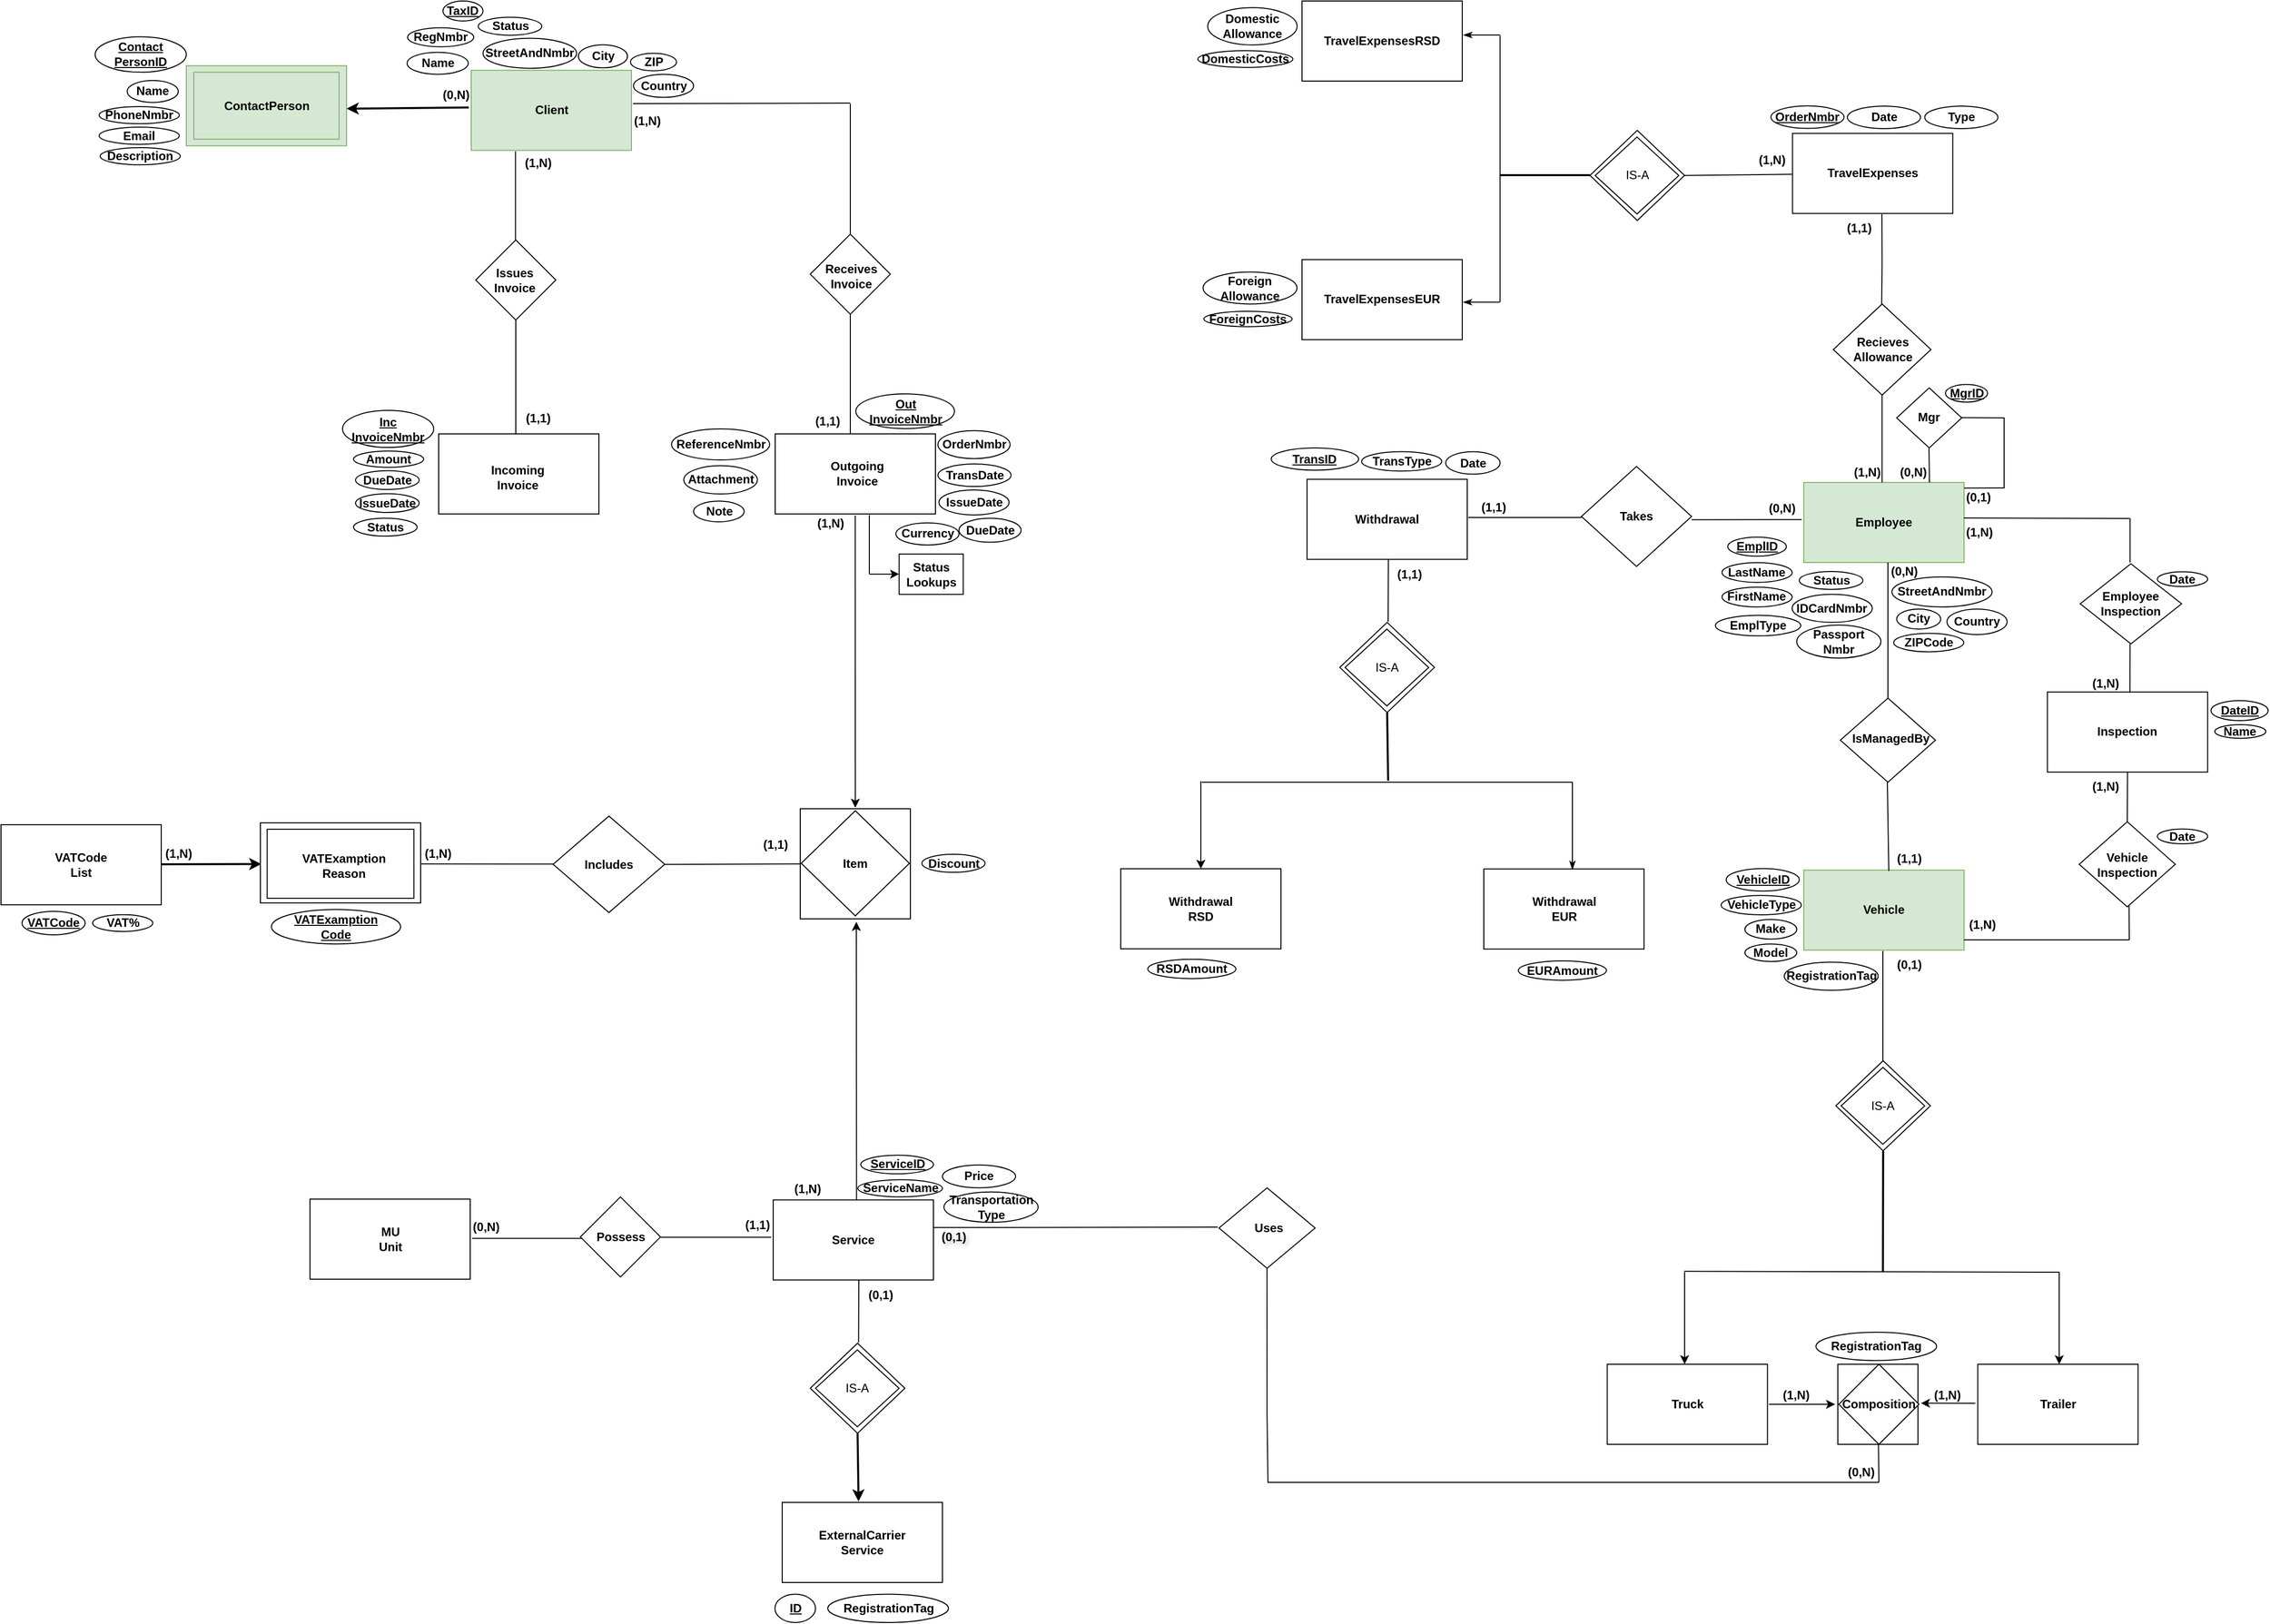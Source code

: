 <mxfile version="27.0.5">
  <diagram id="C5RBs43oDa-KdzZeNtuy" name="Page-1">
    <mxGraphModel dx="496" dy="298" grid="1" gridSize="10" guides="1" tooltips="1" connect="1" arrows="1" fold="1" page="1" pageScale="1" pageWidth="1169" pageHeight="827" math="0" shadow="0">
      <root>
        <mxCell id="WIyWlLk6GJQsqaUBKTNV-0" />
        <mxCell id="WIyWlLk6GJQsqaUBKTNV-1" parent="WIyWlLk6GJQsqaUBKTNV-0" />
        <mxCell id="6fleU-jqkwWg-XRkz1PE-0" value="" style="rounded=0;whiteSpace=wrap;html=1;fontStyle=1;fillColor=#d5e8d4;strokeColor=#82b366;" parent="WIyWlLk6GJQsqaUBKTNV-1" vertex="1">
          <mxGeometry x="1029.5" y="517.23" width="160" height="80" as="geometry" />
        </mxCell>
        <mxCell id="6fleU-jqkwWg-XRkz1PE-1" value="&lt;span&gt;Client&lt;/span&gt;" style="text;html=1;align=center;verticalAlign=middle;whiteSpace=wrap;rounded=0;fontStyle=1" parent="WIyWlLk6GJQsqaUBKTNV-1" vertex="1">
          <mxGeometry x="1064.5" y="534.73" width="90" height="45" as="geometry" />
        </mxCell>
        <mxCell id="6fleU-jqkwWg-XRkz1PE-54" value="" style="edgeStyle=orthogonalEdgeStyle;rounded=0;orthogonalLoop=1;jettySize=auto;html=1;endArrow=none;endFill=1;fontStyle=1;startFill=0;" parent="WIyWlLk6GJQsqaUBKTNV-1" edge="1">
          <mxGeometry relative="1" as="geometry">
            <mxPoint x="2437.7" y="758.76" as="sourcePoint" />
            <mxPoint x="2438" y="661" as="targetPoint" />
          </mxGeometry>
        </mxCell>
        <mxCell id="6fleU-jqkwWg-XRkz1PE-4" value="" style="rounded=0;whiteSpace=wrap;html=1;fontStyle=1;fillColor=#d5e8d4;strokeColor=#82b366;" parent="WIyWlLk6GJQsqaUBKTNV-1" vertex="1">
          <mxGeometry x="2360" y="929" width="160" height="80" as="geometry" />
        </mxCell>
        <mxCell id="6fleU-jqkwWg-XRkz1PE-5" value="&lt;span&gt;Employee&lt;/span&gt;" style="text;html=1;align=center;verticalAlign=middle;whiteSpace=wrap;rounded=0;fontStyle=1" parent="WIyWlLk6GJQsqaUBKTNV-1" vertex="1">
          <mxGeometry x="2395" y="946.5" width="90" height="45" as="geometry" />
        </mxCell>
        <mxCell id="6fleU-jqkwWg-XRkz1PE-13" value="" style="rounded=0;whiteSpace=wrap;html=1;fontStyle=1" parent="WIyWlLk6GJQsqaUBKTNV-1" vertex="1">
          <mxGeometry x="1333" y="880.48" width="160" height="80" as="geometry" />
        </mxCell>
        <mxCell id="6fleU-jqkwWg-XRkz1PE-14" value="&lt;span&gt;Outgoing Invoice&lt;/span&gt;" style="text;html=1;align=center;verticalAlign=middle;whiteSpace=wrap;rounded=0;fontStyle=1" parent="WIyWlLk6GJQsqaUBKTNV-1" vertex="1">
          <mxGeometry x="1370" y="897.98" width="90" height="45" as="geometry" />
        </mxCell>
        <mxCell id="6fleU-jqkwWg-XRkz1PE-17" value="" style="rhombus;whiteSpace=wrap;html=1;fontStyle=1" parent="WIyWlLk6GJQsqaUBKTNV-1" vertex="1">
          <mxGeometry x="1368" y="680.92" width="80" height="80" as="geometry" />
        </mxCell>
        <mxCell id="6fleU-jqkwWg-XRkz1PE-19" value="&lt;span&gt;Receives&lt;br&gt;Invoice&lt;/span&gt;" style="text;html=1;align=center;verticalAlign=middle;whiteSpace=wrap;rounded=0;fontStyle=1" parent="WIyWlLk6GJQsqaUBKTNV-1" vertex="1">
          <mxGeometry x="1364" y="700.42" width="90" height="45" as="geometry" />
        </mxCell>
        <mxCell id="6fleU-jqkwWg-XRkz1PE-23" style="edgeStyle=orthogonalEdgeStyle;rounded=0;orthogonalLoop=1;jettySize=auto;html=1;endArrow=none;endFill=1;fontStyle=1;startFill=0;" parent="WIyWlLk6GJQsqaUBKTNV-1" edge="1">
          <mxGeometry relative="1" as="geometry">
            <mxPoint x="1074" y="880.48" as="targetPoint" />
            <mxPoint x="1074" y="760.23" as="sourcePoint" />
          </mxGeometry>
        </mxCell>
        <mxCell id="6fleU-jqkwWg-XRkz1PE-21" value="" style="rhombus;whiteSpace=wrap;html=1;fontStyle=1" parent="WIyWlLk6GJQsqaUBKTNV-1" vertex="1">
          <mxGeometry x="1034" y="686.73" width="80" height="80" as="geometry" />
        </mxCell>
        <mxCell id="6fleU-jqkwWg-XRkz1PE-22" value="&lt;span&gt;Issues&lt;br&gt;Invoice&lt;/span&gt;" style="text;html=1;align=center;verticalAlign=middle;whiteSpace=wrap;rounded=0;fontStyle=1" parent="WIyWlLk6GJQsqaUBKTNV-1" vertex="1">
          <mxGeometry x="1028" y="704.23" width="90" height="45" as="geometry" />
        </mxCell>
        <mxCell id="6fleU-jqkwWg-XRkz1PE-24" value="" style="rounded=0;whiteSpace=wrap;html=1;fontStyle=1" parent="WIyWlLk6GJQsqaUBKTNV-1" vertex="1">
          <mxGeometry x="997" y="880.48" width="160" height="80" as="geometry" />
        </mxCell>
        <mxCell id="6fleU-jqkwWg-XRkz1PE-25" value="&lt;span&gt;Incoming Invoice&lt;/span&gt;" style="text;html=1;align=center;verticalAlign=middle;whiteSpace=wrap;rounded=0;fontStyle=1" parent="WIyWlLk6GJQsqaUBKTNV-1" vertex="1">
          <mxGeometry x="1031" y="905.48" width="90" height="37.5" as="geometry" />
        </mxCell>
        <mxCell id="6fleU-jqkwWg-XRkz1PE-27" value="" style="rhombus;whiteSpace=wrap;html=1;fontStyle=1" parent="WIyWlLk6GJQsqaUBKTNV-1" vertex="1">
          <mxGeometry x="2396.5" y="1144.5" width="95" height="84" as="geometry" />
        </mxCell>
        <mxCell id="6fleU-jqkwWg-XRkz1PE-28" value="&lt;span&gt;IsManagedBy&lt;/span&gt;" style="text;html=1;align=center;verticalAlign=middle;whiteSpace=wrap;rounded=0;fontStyle=1" parent="WIyWlLk6GJQsqaUBKTNV-1" vertex="1">
          <mxGeometry x="2401.5" y="1162.88" width="90" height="45" as="geometry" />
        </mxCell>
        <mxCell id="6fleU-jqkwWg-XRkz1PE-32" value="" style="rounded=0;whiteSpace=wrap;html=1;fontStyle=1;fillColor=#d5e8d4;strokeColor=#82b366;" parent="WIyWlLk6GJQsqaUBKTNV-1" vertex="1">
          <mxGeometry x="2360" y="1316.27" width="160" height="80" as="geometry" />
        </mxCell>
        <mxCell id="6fleU-jqkwWg-XRkz1PE-33" value="&lt;span&gt;Vehicle&lt;/span&gt;" style="text;html=1;align=center;verticalAlign=middle;whiteSpace=wrap;rounded=0;fontStyle=1" parent="WIyWlLk6GJQsqaUBKTNV-1" vertex="1">
          <mxGeometry x="2395" y="1333.77" width="90" height="45" as="geometry" />
        </mxCell>
        <mxCell id="6fleU-jqkwWg-XRkz1PE-47" value="TravelExpenses" style="rounded=0;whiteSpace=wrap;html=1;fontStyle=1" parent="WIyWlLk6GJQsqaUBKTNV-1" vertex="1">
          <mxGeometry x="2348.75" y="580.26" width="160" height="80" as="geometry" />
        </mxCell>
        <mxCell id="6fleU-jqkwWg-XRkz1PE-58" value="" style="endArrow=none;html=1;rounded=0;fontStyle=1" parent="WIyWlLk6GJQsqaUBKTNV-1" edge="1">
          <mxGeometry width="50" height="50" relative="1" as="geometry">
            <mxPoint x="2438.18" y="929" as="sourcePoint" />
            <mxPoint x="2438.18" y="839.17" as="targetPoint" />
          </mxGeometry>
        </mxCell>
        <mxCell id="6fleU-jqkwWg-XRkz1PE-59" value="&lt;div&gt;&lt;br&gt;&lt;/div&gt;" style="text;html=1;align=center;verticalAlign=middle;whiteSpace=wrap;rounded=0;fontStyle=1" parent="WIyWlLk6GJQsqaUBKTNV-1" vertex="1">
          <mxGeometry x="2408.5" y="786.35" width="90" height="45" as="geometry" />
        </mxCell>
        <mxCell id="6fleU-jqkwWg-XRkz1PE-66" value="RegNmbr" style="ellipse;whiteSpace=wrap;html=1;fontStyle=1" parent="WIyWlLk6GJQsqaUBKTNV-1" vertex="1">
          <mxGeometry x="966" y="474.73" width="66" height="19" as="geometry" />
        </mxCell>
        <mxCell id="6fleU-jqkwWg-XRkz1PE-69" value="Name" style="ellipse;whiteSpace=wrap;html=1;fontStyle=1" parent="WIyWlLk6GJQsqaUBKTNV-1" vertex="1">
          <mxGeometry x="965.5" y="499.23" width="61" height="22" as="geometry" />
        </mxCell>
        <mxCell id="6fleU-jqkwWg-XRkz1PE-70" value="StreetAndNmbr" style="ellipse;whiteSpace=wrap;html=1;fontStyle=1" parent="WIyWlLk6GJQsqaUBKTNV-1" vertex="1">
          <mxGeometry x="1041.25" y="485.23" width="93.5" height="30" as="geometry" />
        </mxCell>
        <mxCell id="6fleU-jqkwWg-XRkz1PE-71" value="&lt;u&gt;TaxID&lt;/u&gt;" style="ellipse;whiteSpace=wrap;html=1;fontStyle=1" parent="WIyWlLk6GJQsqaUBKTNV-1" vertex="1">
          <mxGeometry x="1001.25" y="448.0" width="40" height="20" as="geometry" />
        </mxCell>
        <mxCell id="6fleU-jqkwWg-XRkz1PE-73" value="City" style="ellipse;whiteSpace=wrap;html=1;fontStyle=1" parent="WIyWlLk6GJQsqaUBKTNV-1" vertex="1">
          <mxGeometry x="1136.5" y="491.73" width="49" height="23" as="geometry" />
        </mxCell>
        <mxCell id="6fleU-jqkwWg-XRkz1PE-74" value="Country" style="ellipse;whiteSpace=wrap;html=1;fontStyle=1" parent="WIyWlLk6GJQsqaUBKTNV-1" vertex="1">
          <mxGeometry x="1191.5" y="521.23" width="60" height="23" as="geometry" />
        </mxCell>
        <mxCell id="6fleU-jqkwWg-XRkz1PE-85" value="&lt;u&gt;Inc&lt;br&gt;InvoiceNmbr&lt;/u&gt;" style="ellipse;whiteSpace=wrap;html=1;fontStyle=1" parent="WIyWlLk6GJQsqaUBKTNV-1" vertex="1">
          <mxGeometry x="901" y="857.01" width="91" height="37.05" as="geometry" />
        </mxCell>
        <mxCell id="6fleU-jqkwWg-XRkz1PE-86" value="Amount" style="ellipse;whiteSpace=wrap;html=1;fontStyle=1" parent="WIyWlLk6GJQsqaUBKTNV-1" vertex="1">
          <mxGeometry x="912" y="897.62" width="70" height="16.25" as="geometry" />
        </mxCell>
        <mxCell id="6fleU-jqkwWg-XRkz1PE-87" value="DueDate" style="ellipse;whiteSpace=wrap;html=1;fontStyle=1" parent="WIyWlLk6GJQsqaUBKTNV-1" vertex="1">
          <mxGeometry x="914" y="917.31" width="63.5" height="18.75" as="geometry" />
        </mxCell>
        <mxCell id="6fleU-jqkwWg-XRkz1PE-91" value="&lt;span&gt;(1,1)&lt;/span&gt;" style="text;html=1;align=center;verticalAlign=middle;resizable=0;points=[];autosize=1;strokeColor=none;fillColor=none;fontStyle=1" parent="WIyWlLk6GJQsqaUBKTNV-1" vertex="1">
          <mxGeometry x="1071" y="850.48" width="50" height="30" as="geometry" />
        </mxCell>
        <mxCell id="6fleU-jqkwWg-XRkz1PE-92" value="&lt;span&gt;(1,N)&lt;/span&gt;" style="text;html=1;align=center;verticalAlign=middle;resizable=0;points=[];autosize=1;strokeColor=none;fillColor=none;fontStyle=1" parent="WIyWlLk6GJQsqaUBKTNV-1" vertex="1">
          <mxGeometry x="1071" y="594.99" width="50" height="30" as="geometry" />
        </mxCell>
        <mxCell id="6fleU-jqkwWg-XRkz1PE-93" value="&lt;span&gt;(1,1)&lt;/span&gt;" style="text;html=1;align=center;verticalAlign=middle;resizable=0;points=[];autosize=1;strokeColor=none;fillColor=none;fontStyle=1" parent="WIyWlLk6GJQsqaUBKTNV-1" vertex="1">
          <mxGeometry x="1360" y="853.36" width="50" height="30" as="geometry" />
        </mxCell>
        <mxCell id="6fleU-jqkwWg-XRkz1PE-96" value="" style="endArrow=none;html=1;rounded=0;fontStyle=1" parent="WIyWlLk6GJQsqaUBKTNV-1" edge="1">
          <mxGeometry width="50" height="50" relative="1" as="geometry">
            <mxPoint x="1408" y="680.92" as="sourcePoint" />
            <mxPoint x="1408" y="550.74" as="targetPoint" />
          </mxGeometry>
        </mxCell>
        <mxCell id="6fleU-jqkwWg-XRkz1PE-97" style="edgeStyle=orthogonalEdgeStyle;rounded=0;orthogonalLoop=1;jettySize=auto;html=1;endArrow=none;endFill=1;fontStyle=1;exitX=0.5;exitY=1;exitDx=0;exitDy=0;startFill=0;" parent="WIyWlLk6GJQsqaUBKTNV-1" source="6fleU-jqkwWg-XRkz1PE-17" edge="1">
          <mxGeometry relative="1" as="geometry">
            <mxPoint x="1408" y="880.05" as="targetPoint" />
            <mxPoint x="1408" y="763.54" as="sourcePoint" />
          </mxGeometry>
        </mxCell>
        <mxCell id="6fleU-jqkwWg-XRkz1PE-98" value="&lt;span&gt;(1,N)&lt;/span&gt;" style="text;html=1;align=center;verticalAlign=middle;resizable=0;points=[];autosize=1;strokeColor=none;fillColor=none;fontStyle=1" parent="WIyWlLk6GJQsqaUBKTNV-1" vertex="1">
          <mxGeometry x="1179.5" y="552.99" width="50" height="30" as="geometry" />
        </mxCell>
        <mxCell id="6fleU-jqkwWg-XRkz1PE-99" value="&lt;u&gt;Out&lt;/u&gt;&lt;div&gt;&lt;u&gt;InvoiceNmbr&lt;/u&gt;&lt;/div&gt;" style="ellipse;whiteSpace=wrap;html=1;fontStyle=1" parent="WIyWlLk6GJQsqaUBKTNV-1" vertex="1">
          <mxGeometry x="1413.5" y="840.48" width="98.5" height="34.75" as="geometry" />
        </mxCell>
        <mxCell id="6fleU-jqkwWg-XRkz1PE-103" value="DueDate" style="ellipse;whiteSpace=wrap;html=1;fontStyle=1" parent="WIyWlLk6GJQsqaUBKTNV-1" vertex="1">
          <mxGeometry x="1516.5" y="964.73" width="62" height="24" as="geometry" />
        </mxCell>
        <mxCell id="6fleU-jqkwWg-XRkz1PE-105" value="OrderNmbr" style="ellipse;whiteSpace=wrap;html=1;fontStyle=1" parent="WIyWlLk6GJQsqaUBKTNV-1" vertex="1">
          <mxGeometry x="1495.5" y="877.23" width="72" height="28" as="geometry" />
        </mxCell>
        <mxCell id="6fleU-jqkwWg-XRkz1PE-106" value="TransDate" style="ellipse;whiteSpace=wrap;html=1;fontStyle=1" parent="WIyWlLk6GJQsqaUBKTNV-1" vertex="1">
          <mxGeometry x="1495.5" y="910.54" width="73" height="22.5" as="geometry" />
        </mxCell>
        <mxCell id="6fleU-jqkwWg-XRkz1PE-107" value="IssueDate" style="ellipse;whiteSpace=wrap;html=1;fontStyle=1" parent="WIyWlLk6GJQsqaUBKTNV-1" vertex="1">
          <mxGeometry x="1496.5" y="936.48" width="70" height="25" as="geometry" />
        </mxCell>
        <mxCell id="6fleU-jqkwWg-XRkz1PE-108" value="ReferenceNmbr" style="ellipse;whiteSpace=wrap;html=1;fontStyle=1" parent="WIyWlLk6GJQsqaUBKTNV-1" vertex="1">
          <mxGeometry x="1229.5" y="875.48" width="98" height="31" as="geometry" />
        </mxCell>
        <mxCell id="6fleU-jqkwWg-XRkz1PE-111" value="ServiceName" style="ellipse;whiteSpace=wrap;html=1;fontStyle=1" parent="WIyWlLk6GJQsqaUBKTNV-1" vertex="1">
          <mxGeometry x="1415.5" y="1625.68" width="84.5" height="17.12" as="geometry" />
        </mxCell>
        <mxCell id="6fleU-jqkwWg-XRkz1PE-121" value="ZIP" style="ellipse;whiteSpace=wrap;html=1;fontStyle=1" parent="WIyWlLk6GJQsqaUBKTNV-1" vertex="1">
          <mxGeometry x="1188.5" y="500.23" width="46" height="17.5" as="geometry" />
        </mxCell>
        <mxCell id="6fleU-jqkwWg-XRkz1PE-128" value="&lt;span&gt;(1,1)&lt;/span&gt;" style="text;html=1;align=center;verticalAlign=middle;resizable=0;points=[];autosize=1;strokeColor=none;fillColor=none;fontStyle=1" parent="WIyWlLk6GJQsqaUBKTNV-1" vertex="1">
          <mxGeometry x="2439.5" y="1290.0" width="50" height="30" as="geometry" />
        </mxCell>
        <mxCell id="6fleU-jqkwWg-XRkz1PE-130" value="&lt;span&gt;(0,N)&lt;/span&gt;" style="text;html=1;align=center;verticalAlign=middle;resizable=0;points=[];autosize=1;strokeColor=none;fillColor=none;fontStyle=1" parent="WIyWlLk6GJQsqaUBKTNV-1" vertex="1">
          <mxGeometry x="2435" y="1003.0" width="50" height="30" as="geometry" />
        </mxCell>
        <mxCell id="6fleU-jqkwWg-XRkz1PE-131" value="Attachment" style="ellipse;whiteSpace=wrap;html=1;fontStyle=1" parent="WIyWlLk6GJQsqaUBKTNV-1" vertex="1">
          <mxGeometry x="1241.75" y="912.31" width="73.5" height="28.25" as="geometry" />
        </mxCell>
        <mxCell id="6fleU-jqkwWg-XRkz1PE-132" value="Note" style="ellipse;whiteSpace=wrap;html=1;fontStyle=1" parent="WIyWlLk6GJQsqaUBKTNV-1" vertex="1">
          <mxGeometry x="1251.5" y="947.62" width="50.5" height="20.75" as="geometry" />
        </mxCell>
        <mxCell id="6fleU-jqkwWg-XRkz1PE-134" value="" style="endArrow=none;html=1;rounded=0;exitX=0.5;exitY=0;exitDx=0;exitDy=0;fontStyle=1;endFill=1;startFill=0;" parent="WIyWlLk6GJQsqaUBKTNV-1" edge="1">
          <mxGeometry width="50" height="50" relative="1" as="geometry">
            <mxPoint x="1073.7" y="686.73" as="sourcePoint" />
            <mxPoint x="1073.7" y="598.23" as="targetPoint" />
          </mxGeometry>
        </mxCell>
        <mxCell id="6fleU-jqkwWg-XRkz1PE-135" value="" style="endArrow=none;html=1;rounded=0;fontStyle=1;endFill=1;entryX=1.016;entryY=0.416;entryDx=0;entryDy=0;entryPerimeter=0;startArrow=none;startFill=0;" parent="WIyWlLk6GJQsqaUBKTNV-1" edge="1">
          <mxGeometry width="50" height="50" relative="1" as="geometry">
            <mxPoint x="1408" y="550.05" as="sourcePoint" />
            <mxPoint x="1191.06" y="550.51" as="targetPoint" />
            <Array as="points" />
          </mxGeometry>
        </mxCell>
        <mxCell id="6fleU-jqkwWg-XRkz1PE-138" value="" style="endArrow=none;html=1;rounded=0;fontStyle=1;exitX=0.5;exitY=0;exitDx=0;exitDy=0;endFill=1;startFill=0;" parent="WIyWlLk6GJQsqaUBKTNV-1" source="6fleU-jqkwWg-XRkz1PE-27" edge="1">
          <mxGeometry width="50" height="50" relative="1" as="geometry">
            <mxPoint x="2444" y="1099.0" as="sourcePoint" />
            <mxPoint x="2444" y="1009.0" as="targetPoint" />
          </mxGeometry>
        </mxCell>
        <mxCell id="6fleU-jqkwWg-XRkz1PE-140" value="&lt;span&gt;&lt;u&gt;EmplID&lt;/u&gt;&lt;/span&gt;" style="ellipse;whiteSpace=wrap;html=1;fontStyle=1" parent="WIyWlLk6GJQsqaUBKTNV-1" vertex="1">
          <mxGeometry x="2284.12" y="983.61" width="58.5" height="19.05" as="geometry" />
        </mxCell>
        <mxCell id="6fleU-jqkwWg-XRkz1PE-141" value="&lt;span&gt;FirstName&lt;/span&gt;" style="ellipse;whiteSpace=wrap;html=1;fontStyle=1" parent="WIyWlLk6GJQsqaUBKTNV-1" vertex="1">
          <mxGeometry x="2278.37" y="1033.61" width="70" height="19.75" as="geometry" />
        </mxCell>
        <mxCell id="6fleU-jqkwWg-XRkz1PE-142" value="&lt;span&gt;LastName&lt;/span&gt;" style="ellipse;whiteSpace=wrap;html=1;fontStyle=1" parent="WIyWlLk6GJQsqaUBKTNV-1" vertex="1">
          <mxGeometry x="2278.37" y="1009.08" width="70" height="19.75" as="geometry" />
        </mxCell>
        <mxCell id="6fleU-jqkwWg-XRkz1PE-143" value="&lt;span&gt;StreetAndNmbr&lt;/span&gt;" style="ellipse;whiteSpace=wrap;html=1;fontStyle=1" parent="WIyWlLk6GJQsqaUBKTNV-1" vertex="1">
          <mxGeometry x="2448" y="1023.36" width="100" height="30" as="geometry" />
        </mxCell>
        <mxCell id="6fleU-jqkwWg-XRkz1PE-144" value="&lt;span&gt;City&lt;/span&gt;" style="ellipse;whiteSpace=wrap;html=1;fontStyle=1" parent="WIyWlLk6GJQsqaUBKTNV-1" vertex="1">
          <mxGeometry x="2452.75" y="1055.48" width="44" height="20" as="geometry" />
        </mxCell>
        <mxCell id="6fleU-jqkwWg-XRkz1PE-145" value="&lt;span&gt;ZIPCode&lt;/span&gt;" style="ellipse;whiteSpace=wrap;html=1;fontStyle=1" parent="WIyWlLk6GJQsqaUBKTNV-1" vertex="1">
          <mxGeometry x="2449.75" y="1079.73" width="70" height="18.5" as="geometry" />
        </mxCell>
        <mxCell id="6fleU-jqkwWg-XRkz1PE-146" value="&lt;span&gt;Country&lt;/span&gt;" style="ellipse;whiteSpace=wrap;html=1;fontStyle=1" parent="WIyWlLk6GJQsqaUBKTNV-1" vertex="1">
          <mxGeometry x="2503" y="1055.48" width="60" height="25.5" as="geometry" />
        </mxCell>
        <mxCell id="6fleU-jqkwWg-XRkz1PE-147" value="&lt;span&gt;IDCardNmbr&lt;/span&gt;" style="ellipse;whiteSpace=wrap;html=1;fontStyle=1" parent="WIyWlLk6GJQsqaUBKTNV-1" vertex="1">
          <mxGeometry x="2348.37" y="1040.8" width="80" height="28" as="geometry" />
        </mxCell>
        <mxCell id="6fleU-jqkwWg-XRkz1PE-148" value="&lt;span&gt;Passport&lt;/span&gt;&lt;div&gt;&lt;span&gt;Nmbr&lt;/span&gt;&lt;/div&gt;" style="ellipse;whiteSpace=wrap;html=1;fontStyle=1" parent="WIyWlLk6GJQsqaUBKTNV-1" vertex="1">
          <mxGeometry x="2353" y="1071.48" width="84" height="33" as="geometry" />
        </mxCell>
        <mxCell id="6fleU-jqkwWg-XRkz1PE-153" value="&lt;span&gt;&lt;u&gt;VehicleID&lt;/u&gt;&lt;/span&gt;" style="ellipse;whiteSpace=wrap;html=1;fontStyle=1" parent="WIyWlLk6GJQsqaUBKTNV-1" vertex="1">
          <mxGeometry x="2282.5" y="1314.71" width="73" height="22.5" as="geometry" />
        </mxCell>
        <mxCell id="6fleU-jqkwWg-XRkz1PE-154" value="&lt;span&gt;VehicleType&lt;/span&gt;" style="ellipse;whiteSpace=wrap;html=1;fontStyle=1" parent="WIyWlLk6GJQsqaUBKTNV-1" vertex="1">
          <mxGeometry x="2277.5" y="1341.58" width="80" height="19.38" as="geometry" />
        </mxCell>
        <mxCell id="6fleU-jqkwWg-XRkz1PE-155" value="&lt;span&gt;Make&lt;/span&gt;" style="ellipse;whiteSpace=wrap;html=1;fontStyle=1" parent="WIyWlLk6GJQsqaUBKTNV-1" vertex="1">
          <mxGeometry x="2301.25" y="1365.65" width="51.75" height="19.62" as="geometry" />
        </mxCell>
        <mxCell id="6fleU-jqkwWg-XRkz1PE-157" value="&lt;span&gt;Model&lt;/span&gt;" style="ellipse;whiteSpace=wrap;html=1;fontStyle=1" parent="WIyWlLk6GJQsqaUBKTNV-1" vertex="1">
          <mxGeometry x="2301.25" y="1390.09" width="51.75" height="17.5" as="geometry" />
        </mxCell>
        <mxCell id="6fleU-jqkwWg-XRkz1PE-159" value="&lt;span&gt;RegistrationTag&lt;/span&gt;" style="ellipse;whiteSpace=wrap;html=1;fontStyle=1" parent="WIyWlLk6GJQsqaUBKTNV-1" vertex="1">
          <mxGeometry x="2340.5" y="1408.27" width="93.75" height="28.07" as="geometry" />
        </mxCell>
        <mxCell id="6fleU-jqkwWg-XRkz1PE-171" value="&lt;span&gt;(1,N)&lt;/span&gt;" style="text;html=1;align=center;verticalAlign=middle;resizable=0;points=[];autosize=1;strokeColor=none;fillColor=none;fontStyle=1" parent="WIyWlLk6GJQsqaUBKTNV-1" vertex="1">
          <mxGeometry x="2398" y="903.5" width="50" height="30" as="geometry" />
        </mxCell>
        <mxCell id="6fleU-jqkwWg-XRkz1PE-172" value="&lt;span&gt;&lt;u&gt;OrderNmbr&lt;/u&gt;&lt;/span&gt;" style="ellipse;whiteSpace=wrap;html=1;fontStyle=1" parent="WIyWlLk6GJQsqaUBKTNV-1" vertex="1">
          <mxGeometry x="2327.19" y="552.76" width="73" height="22.5" as="geometry" />
        </mxCell>
        <mxCell id="6fleU-jqkwWg-XRkz1PE-173" value="&lt;span&gt;Date&lt;/span&gt;" style="ellipse;whiteSpace=wrap;html=1;fontStyle=1" parent="WIyWlLk6GJQsqaUBKTNV-1" vertex="1">
          <mxGeometry x="2403.56" y="552.98" width="73" height="22.5" as="geometry" />
        </mxCell>
        <mxCell id="6fleU-jqkwWg-XRkz1PE-174" value="Foreign&lt;br&gt;Allowance" style="ellipse;whiteSpace=wrap;html=1;fontStyle=1" parent="WIyWlLk6GJQsqaUBKTNV-1" vertex="1">
          <mxGeometry x="1760.25" y="718.7" width="93.75" height="32" as="geometry" />
        </mxCell>
        <mxCell id="6fleU-jqkwWg-XRkz1PE-175" value="Domestic&lt;div&gt;Allowance&lt;/div&gt;" style="ellipse;whiteSpace=wrap;html=1;fontStyle=1" parent="WIyWlLk6GJQsqaUBKTNV-1" vertex="1">
          <mxGeometry x="1764.87" y="454.63" width="89.25" height="37.24" as="geometry" />
        </mxCell>
        <mxCell id="6fleU-jqkwWg-XRkz1PE-176" value="&lt;span&gt;ForeignCosts&lt;/span&gt;" style="ellipse;whiteSpace=wrap;html=1;fontStyle=1" parent="WIyWlLk6GJQsqaUBKTNV-1" vertex="1">
          <mxGeometry x="1761" y="757.99" width="88.12" height="15.36" as="geometry" />
        </mxCell>
        <mxCell id="6fleU-jqkwWg-XRkz1PE-177" value="&lt;span&gt;DomesticCosts&lt;/span&gt;" style="ellipse;whiteSpace=wrap;html=1;fontStyle=1" parent="WIyWlLk6GJQsqaUBKTNV-1" vertex="1">
          <mxGeometry x="1755" y="497.63" width="94.87" height="16.74" as="geometry" />
        </mxCell>
        <mxCell id="KJzYNLKTrp_ooMd6hEDH-7" value="&lt;u&gt;ServiceID&lt;/u&gt;" style="ellipse;whiteSpace=wrap;html=1;fontStyle=1" parent="WIyWlLk6GJQsqaUBKTNV-1" vertex="1">
          <mxGeometry x="1418.5" y="1601.18" width="72.5" height="18.62" as="geometry" />
        </mxCell>
        <mxCell id="KJzYNLKTrp_ooMd6hEDH-20" value="" style="endArrow=classic;html=1;rounded=0;fontStyle=1;endFill=1;startFill=0;exitX=0.998;exitY=0.261;exitDx=0;exitDy=0;exitPerimeter=0;" parent="WIyWlLk6GJQsqaUBKTNV-1" edge="1">
          <mxGeometry width="50" height="50" relative="1" as="geometry">
            <mxPoint x="1412.9" y="962.06" as="sourcePoint" />
            <mxPoint x="1413" y="1254" as="targetPoint" />
          </mxGeometry>
        </mxCell>
        <mxCell id="KJzYNLKTrp_ooMd6hEDH-23" value="Service" style="rounded=0;whiteSpace=wrap;html=1;fontStyle=1" parent="WIyWlLk6GJQsqaUBKTNV-1" vertex="1">
          <mxGeometry x="1331" y="1645.8" width="160" height="80" as="geometry" />
        </mxCell>
        <mxCell id="KJzYNLKTrp_ooMd6hEDH-26" value="&lt;span&gt;(1,N)&lt;/span&gt;" style="text;html=1;align=center;verticalAlign=middle;resizable=0;points=[];autosize=1;strokeColor=none;fillColor=none;fontStyle=1" parent="WIyWlLk6GJQsqaUBKTNV-1" vertex="1">
          <mxGeometry x="1363" y="955.23" width="50" height="30" as="geometry" />
        </mxCell>
        <mxCell id="_1RglAVevbmalXWGtEXD-59" style="edgeStyle=orthogonalEdgeStyle;rounded=0;orthogonalLoop=1;jettySize=auto;html=1;endArrow=none;startFill=0;" parent="WIyWlLk6GJQsqaUBKTNV-1" edge="1">
          <mxGeometry relative="1" as="geometry">
            <mxPoint x="2435" y="1928" as="targetPoint" />
            <mxPoint x="1824.059" y="1714.109" as="sourcePoint" />
            <Array as="points">
              <mxPoint x="1824" y="1861.05" />
              <mxPoint x="1825" y="2008.05" />
            </Array>
          </mxGeometry>
        </mxCell>
        <mxCell id="KJzYNLKTrp_ooMd6hEDH-52" value="" style="rhombus;whiteSpace=wrap;html=1;fontStyle=1" parent="WIyWlLk6GJQsqaUBKTNV-1" vertex="1">
          <mxGeometry x="1776.12" y="1633.73" width="96" height="80.38" as="geometry" />
        </mxCell>
        <mxCell id="KJzYNLKTrp_ooMd6hEDH-53" value="Uses" style="text;html=1;align=center;verticalAlign=middle;whiteSpace=wrap;rounded=0;fontStyle=1" parent="WIyWlLk6GJQsqaUBKTNV-1" vertex="1">
          <mxGeometry x="1776.12" y="1650.3" width="100" height="47.88" as="geometry" />
        </mxCell>
        <mxCell id="KJzYNLKTrp_ooMd6hEDH-72" value="" style="endArrow=none;html=1;rounded=0;fontStyle=1;endFill=1;startFill=0;" parent="WIyWlLk6GJQsqaUBKTNV-1" edge="1">
          <mxGeometry width="50" height="50" relative="1" as="geometry">
            <mxPoint x="2685" y="965" as="sourcePoint" />
            <mxPoint x="2519.75" y="964.53" as="targetPoint" />
          </mxGeometry>
        </mxCell>
        <mxCell id="KJzYNLKTrp_ooMd6hEDH-81" value="&lt;span&gt;(1,N)&lt;/span&gt;" style="text;html=1;align=center;verticalAlign=middle;resizable=0;points=[];autosize=1;strokeColor=none;fillColor=none;fontStyle=1" parent="WIyWlLk6GJQsqaUBKTNV-1" vertex="1">
          <mxGeometry x="2510" y="964" width="50" height="30" as="geometry" />
        </mxCell>
        <mxCell id="KJzYNLKTrp_ooMd6hEDH-82" value="&lt;span&gt;(1,N)&lt;/span&gt;" style="text;html=1;align=center;verticalAlign=middle;resizable=0;points=[];autosize=1;strokeColor=none;fillColor=none;fontStyle=1" parent="WIyWlLk6GJQsqaUBKTNV-1" vertex="1">
          <mxGeometry x="2513" y="1355.65" width="50" height="30" as="geometry" />
        </mxCell>
        <mxCell id="KJzYNLKTrp_ooMd6hEDH-92" value="&lt;span&gt;(0,1)&lt;/span&gt;" style="text;html=1;align=center;verticalAlign=middle;resizable=0;points=[];autosize=1;strokeColor=none;fillColor=none;fontStyle=1;fontColor=#000000;textShadow=1;" parent="WIyWlLk6GJQsqaUBKTNV-1" vertex="1">
          <mxGeometry x="1486" y="1668.18" width="50" height="30" as="geometry" />
        </mxCell>
        <mxCell id="KJzYNLKTrp_ooMd6hEDH-99" value="&lt;span&gt;Empl&lt;/span&gt;&lt;span style=&quot;background-color: transparent;&quot;&gt;Type&lt;/span&gt;" style="ellipse;whiteSpace=wrap;html=1;fontStyle=1" parent="WIyWlLk6GJQsqaUBKTNV-1" vertex="1">
          <mxGeometry x="2271.75" y="1061.69" width="85.25" height="20.62" as="geometry" />
        </mxCell>
        <mxCell id="KJzYNLKTrp_ooMd6hEDH-103" value="" style="endArrow=none;html=1;rounded=0;entryX=0.496;entryY=0.981;entryDx=0;entryDy=0;entryPerimeter=0;" parent="WIyWlLk6GJQsqaUBKTNV-1" target="KJzYNLKTrp_ooMd6hEDH-104" edge="1">
          <mxGeometry width="50" height="50" relative="1" as="geometry">
            <mxPoint x="2485.5" y="929" as="sourcePoint" />
            <mxPoint x="2485" y="895.5" as="targetPoint" />
          </mxGeometry>
        </mxCell>
        <mxCell id="KJzYNLKTrp_ooMd6hEDH-104" value="" style="rhombus;whiteSpace=wrap;html=1;fontStyle=1" parent="WIyWlLk6GJQsqaUBKTNV-1" vertex="1">
          <mxGeometry x="2452.75" y="834.5" width="65" height="60" as="geometry" />
        </mxCell>
        <mxCell id="KJzYNLKTrp_ooMd6hEDH-105" value="&lt;span&gt;Mgr&lt;/span&gt;" style="text;html=1;align=center;verticalAlign=middle;whiteSpace=wrap;rounded=0;fontStyle=1" parent="WIyWlLk6GJQsqaUBKTNV-1" vertex="1">
          <mxGeometry x="2440" y="841.7" width="90" height="45" as="geometry" />
        </mxCell>
        <mxCell id="KJzYNLKTrp_ooMd6hEDH-106" value="" style="endArrow=none;html=1;rounded=0;" parent="WIyWlLk6GJQsqaUBKTNV-1" edge="1">
          <mxGeometry width="50" height="50" relative="1" as="geometry">
            <mxPoint x="2560" y="864.5" as="sourcePoint" />
            <mxPoint x="2517.25" y="864.25" as="targetPoint" />
          </mxGeometry>
        </mxCell>
        <mxCell id="KJzYNLKTrp_ooMd6hEDH-107" value="" style="endArrow=none;html=1;rounded=0;" parent="WIyWlLk6GJQsqaUBKTNV-1" edge="1">
          <mxGeometry width="50" height="50" relative="1" as="geometry">
            <mxPoint x="2560" y="934.5" as="sourcePoint" />
            <mxPoint x="2560" y="864" as="targetPoint" />
          </mxGeometry>
        </mxCell>
        <mxCell id="KJzYNLKTrp_ooMd6hEDH-108" value="" style="endArrow=none;html=1;rounded=0;entryX=1.001;entryY=0.07;entryDx=0;entryDy=0;entryPerimeter=0;" parent="WIyWlLk6GJQsqaUBKTNV-1" target="6fleU-jqkwWg-XRkz1PE-4" edge="1">
          <mxGeometry width="50" height="50" relative="1" as="geometry">
            <mxPoint x="2560.5" y="934.5" as="sourcePoint" />
            <mxPoint x="2535" y="934.5" as="targetPoint" />
          </mxGeometry>
        </mxCell>
        <mxCell id="KJzYNLKTrp_ooMd6hEDH-109" value="&lt;span&gt;(0,N)&lt;/span&gt;" style="text;html=1;align=center;verticalAlign=middle;resizable=0;points=[];autosize=1;strokeColor=none;fillColor=none;fontStyle=1" parent="WIyWlLk6GJQsqaUBKTNV-1" vertex="1">
          <mxGeometry x="2444" y="903.5" width="50" height="30" as="geometry" />
        </mxCell>
        <mxCell id="KJzYNLKTrp_ooMd6hEDH-110" value="&lt;span&gt;(0,1)&lt;/span&gt;" style="text;html=1;align=center;verticalAlign=middle;resizable=0;points=[];autosize=1;strokeColor=none;fillColor=none;fontStyle=1" parent="WIyWlLk6GJQsqaUBKTNV-1" vertex="1">
          <mxGeometry x="2508.75" y="929" width="50" height="30" as="geometry" />
        </mxCell>
        <mxCell id="KJzYNLKTrp_ooMd6hEDH-129" value="&lt;span&gt;&lt;u&gt;DateID&lt;/u&gt;&lt;/span&gt;" style="ellipse;whiteSpace=wrap;html=1;fontStyle=1" parent="WIyWlLk6GJQsqaUBKTNV-1" vertex="1">
          <mxGeometry x="2766.63" y="1146.95" width="57" height="20" as="geometry" />
        </mxCell>
        <mxCell id="KJzYNLKTrp_ooMd6hEDH-130" value="&lt;span&gt;Name&lt;/span&gt;" style="ellipse;whiteSpace=wrap;html=1;fontStyle=1" parent="WIyWlLk6GJQsqaUBKTNV-1" vertex="1">
          <mxGeometry x="2770.38" y="1171.01" width="51" height="13.63" as="geometry" />
        </mxCell>
        <mxCell id="KJzYNLKTrp_ooMd6hEDH-133" value="Inspection" style="rounded=0;whiteSpace=wrap;html=1;fontStyle=1" parent="WIyWlLk6GJQsqaUBKTNV-1" vertex="1">
          <mxGeometry x="2603.25" y="1138.38" width="160" height="80" as="geometry" />
        </mxCell>
        <mxCell id="KJzYNLKTrp_ooMd6hEDH-134" value="" style="endArrow=none;html=1;rounded=0;" parent="WIyWlLk6GJQsqaUBKTNV-1" edge="1">
          <mxGeometry width="50" height="50" relative="1" as="geometry">
            <mxPoint x="2685.77" y="1009" as="sourcePoint" />
            <mxPoint x="2685.77" y="964.62" as="targetPoint" />
          </mxGeometry>
        </mxCell>
        <mxCell id="KJzYNLKTrp_ooMd6hEDH-135" value="&lt;b&gt;Employee&lt;/b&gt;&lt;div&gt;&lt;b&gt;Inspection&lt;/b&gt;&lt;/div&gt;" style="rhombus;whiteSpace=wrap;html=1;" parent="WIyWlLk6GJQsqaUBKTNV-1" vertex="1">
          <mxGeometry x="2636" y="1010.25" width="101.25" height="80" as="geometry" />
        </mxCell>
        <mxCell id="KJzYNLKTrp_ooMd6hEDH-136" value="" style="endArrow=none;html=1;rounded=0;exitX=0.988;exitY=0.821;exitDx=0;exitDy=0;exitPerimeter=0;" parent="WIyWlLk6GJQsqaUBKTNV-1" source="KJzYNLKTrp_ooMd6hEDH-142" edge="1">
          <mxGeometry width="50" height="50" relative="1" as="geometry">
            <mxPoint x="2685.75" y="1134.63" as="sourcePoint" />
            <mxPoint x="2685.75" y="1090.25" as="targetPoint" />
          </mxGeometry>
        </mxCell>
        <mxCell id="KJzYNLKTrp_ooMd6hEDH-138" value="" style="endArrow=none;html=1;rounded=0;entryX=0.5;entryY=1;entryDx=0;entryDy=0;exitX=0.5;exitY=0;exitDx=0;exitDy=0;" parent="WIyWlLk6GJQsqaUBKTNV-1" source="KJzYNLKTrp_ooMd6hEDH-143" target="KJzYNLKTrp_ooMd6hEDH-133" edge="1">
          <mxGeometry width="50" height="50" relative="1" as="geometry">
            <mxPoint x="2685" y="1258" as="sourcePoint" />
            <mxPoint x="2680.83" y="1217.12" as="targetPoint" />
          </mxGeometry>
        </mxCell>
        <mxCell id="KJzYNLKTrp_ooMd6hEDH-141" value="&lt;span&gt;(1,N)&lt;/span&gt;" style="text;html=1;align=center;verticalAlign=middle;resizable=0;points=[];autosize=1;strokeColor=none;fillColor=none;fontStyle=1" parent="WIyWlLk6GJQsqaUBKTNV-1" vertex="1">
          <mxGeometry x="2636.25" y="1218.38" width="50" height="30" as="geometry" />
        </mxCell>
        <mxCell id="KJzYNLKTrp_ooMd6hEDH-142" value="&lt;span&gt;(1,N)&lt;/span&gt;" style="text;html=1;align=center;verticalAlign=middle;resizable=0;points=[];autosize=1;strokeColor=none;fillColor=none;fontStyle=1" parent="WIyWlLk6GJQsqaUBKTNV-1" vertex="1">
          <mxGeometry x="2636.25" y="1114.5" width="50" height="30" as="geometry" />
        </mxCell>
        <mxCell id="KJzYNLKTrp_ooMd6hEDH-143" value="&lt;b&gt;Vehicle&lt;/b&gt;&lt;div&gt;&lt;b&gt;Inspection&lt;/b&gt;&lt;/div&gt;" style="rhombus;whiteSpace=wrap;html=1;" parent="WIyWlLk6GJQsqaUBKTNV-1" vertex="1">
          <mxGeometry x="2635" y="1268" width="96" height="85" as="geometry" />
        </mxCell>
        <mxCell id="h0ZYbKfYqW5UhT_4eCxh-1" value="&lt;span&gt;&lt;u&gt;MgrID&lt;/u&gt;&lt;/span&gt;" style="ellipse;whiteSpace=wrap;html=1;fontStyle=1" parent="WIyWlLk6GJQsqaUBKTNV-1" vertex="1">
          <mxGeometry x="2501.5" y="831.15" width="42" height="17.55" as="geometry" />
        </mxCell>
        <mxCell id="D1oLHOooXDJ85pSD3t_J-7" value="Recieves&lt;br&gt;Allowance" style="rhombus;whiteSpace=wrap;html=1;fontStyle=1" parent="WIyWlLk6GJQsqaUBKTNV-1" vertex="1">
          <mxGeometry x="2389.5" y="750.7" width="97.5" height="91" as="geometry" />
        </mxCell>
        <mxCell id="D1oLHOooXDJ85pSD3t_J-11" value="Status" style="ellipse;whiteSpace=wrap;html=1;fontStyle=1" parent="WIyWlLk6GJQsqaUBKTNV-1" vertex="1">
          <mxGeometry x="2355.5" y="1017.95" width="63.5" height="17.88" as="geometry" />
        </mxCell>
        <mxCell id="PiFiQQMhfV0alYltxWEK-1" value="&lt;div&gt;&lt;br&gt;&lt;/div&gt;" style="text;html=1;align=center;verticalAlign=middle;whiteSpace=wrap;rounded=0;fontStyle=1" parent="WIyWlLk6GJQsqaUBKTNV-1" vertex="1">
          <mxGeometry x="2184" y="1416.15" width="90" height="45" as="geometry" />
        </mxCell>
        <mxCell id="PiFiQQMhfV0alYltxWEK-8" value="&lt;span&gt;(0,N)&lt;/span&gt;" style="text;html=1;align=center;verticalAlign=middle;resizable=0;points=[];autosize=1;strokeColor=none;fillColor=none;fontStyle=1;fontColor=light-dark(#000000,#EDEDED);" parent="WIyWlLk6GJQsqaUBKTNV-1" vertex="1">
          <mxGeometry x="2392" y="1903" width="50" height="30" as="geometry" />
        </mxCell>
        <mxCell id="JLQM5sAZSnSmbtlJIYIe-0" value="Status" style="ellipse;whiteSpace=wrap;html=1;fontStyle=1" parent="WIyWlLk6GJQsqaUBKTNV-1" vertex="1">
          <mxGeometry x="1036.5" y="464.31" width="63.5" height="17.88" as="geometry" />
        </mxCell>
        <mxCell id="JLQM5sAZSnSmbtlJIYIe-15" value="" style="endArrow=none;html=1;rounded=0;endFill=1;entryX=-0.01;entryY=0.024;entryDx=0;entryDy=0;entryPerimeter=0;startFill=0;" parent="WIyWlLk6GJQsqaUBKTNV-1" target="JLQM5sAZSnSmbtlJIYIe-26" edge="1">
          <mxGeometry width="50" height="50" relative="1" as="geometry">
            <mxPoint x="2439" y="1508" as="sourcePoint" />
            <mxPoint x="2440" y="1466" as="targetPoint" />
          </mxGeometry>
        </mxCell>
        <mxCell id="JLQM5sAZSnSmbtlJIYIe-17" value="" style="endArrow=none;html=1;rounded=0;endFill=1;exitX=0.5;exitY=1;exitDx=0;exitDy=0;strokeWidth=2;startFill=0;" parent="WIyWlLk6GJQsqaUBKTNV-1" source="JLQM5sAZSnSmbtlJIYIe-55" edge="1">
          <mxGeometry width="50" height="50" relative="1" as="geometry">
            <mxPoint x="2440.2" y="1660.54" as="sourcePoint" />
            <mxPoint x="2439" y="1718" as="targetPoint" />
          </mxGeometry>
        </mxCell>
        <mxCell id="JLQM5sAZSnSmbtlJIYIe-20" value="" style="endArrow=classic;html=1;rounded=0;endFill=1;" parent="WIyWlLk6GJQsqaUBKTNV-1" edge="1">
          <mxGeometry width="50" height="50" relative="1" as="geometry">
            <mxPoint x="2241" y="1718" as="sourcePoint" />
            <mxPoint x="2241" y="1810" as="targetPoint" />
          </mxGeometry>
        </mxCell>
        <mxCell id="JLQM5sAZSnSmbtlJIYIe-23" value="Truck" style="rounded=0;whiteSpace=wrap;html=1;fontStyle=1" parent="WIyWlLk6GJQsqaUBKTNV-1" vertex="1">
          <mxGeometry x="2163.75" y="1810.0" width="160" height="80" as="geometry" />
        </mxCell>
        <mxCell id="JLQM5sAZSnSmbtlJIYIe-24" value="Trailer" style="rounded=0;whiteSpace=wrap;html=1;fontStyle=1" parent="WIyWlLk6GJQsqaUBKTNV-1" vertex="1">
          <mxGeometry x="2533.75" y="1810.0" width="160" height="80" as="geometry" />
        </mxCell>
        <mxCell id="JLQM5sAZSnSmbtlJIYIe-26" value="(0,1)" style="text;html=1;align=center;verticalAlign=middle;resizable=0;points=[];autosize=1;strokeColor=none;fillColor=none;fontStyle=1" parent="WIyWlLk6GJQsqaUBKTNV-1" vertex="1">
          <mxGeometry x="2439.5" y="1396.27" width="50" height="30" as="geometry" />
        </mxCell>
        <mxCell id="JLQM5sAZSnSmbtlJIYIe-33" value="(1,N)" style="text;html=1;align=center;verticalAlign=middle;resizable=0;points=[];autosize=1;strokeColor=none;fillColor=none;fontStyle=1" parent="WIyWlLk6GJQsqaUBKTNV-1" vertex="1">
          <mxGeometry x="2478" y="1826" width="50" height="30" as="geometry" />
        </mxCell>
        <mxCell id="JLQM5sAZSnSmbtlJIYIe-49" value="&lt;span&gt;(1,N)&lt;/span&gt;" style="text;html=1;align=center;verticalAlign=middle;resizable=0;points=[];autosize=1;strokeColor=none;fillColor=none;fontStyle=1" parent="WIyWlLk6GJQsqaUBKTNV-1" vertex="1">
          <mxGeometry x="1340" y="1619.8" width="50" height="30" as="geometry" />
        </mxCell>
        <mxCell id="JLQM5sAZSnSmbtlJIYIe-55" value="" style="rhombus;whiteSpace=wrap;html=1;" parent="WIyWlLk6GJQsqaUBKTNV-1" vertex="1">
          <mxGeometry x="2392" y="1506.74" width="94.5" height="90" as="geometry" />
        </mxCell>
        <mxCell id="JLQM5sAZSnSmbtlJIYIe-56" value="IS-A" style="rhombus;whiteSpace=wrap;html=1;" parent="WIyWlLk6GJQsqaUBKTNV-1" vertex="1">
          <mxGeometry x="2397.25" y="1513.42" width="83.5" height="76.82" as="geometry" />
        </mxCell>
        <mxCell id="FQBhquQ9skOd-RJN0nXC-3" value="Withdrawal" style="rounded=0;whiteSpace=wrap;html=1;fontStyle=1" parent="WIyWlLk6GJQsqaUBKTNV-1" vertex="1">
          <mxGeometry x="1864" y="925.83" width="160" height="80" as="geometry" />
        </mxCell>
        <mxCell id="FQBhquQ9skOd-RJN0nXC-7" value="&lt;span&gt;&lt;u&gt;TransID&lt;/u&gt;&lt;/span&gt;" style="ellipse;whiteSpace=wrap;html=1;fontStyle=1" parent="WIyWlLk6GJQsqaUBKTNV-1" vertex="1">
          <mxGeometry x="1828.26" y="894.5" width="87.25" height="22.26" as="geometry" />
        </mxCell>
        <mxCell id="FQBhquQ9skOd-RJN0nXC-10" value="&lt;span&gt;Date&lt;/span&gt;" style="ellipse;whiteSpace=wrap;html=1;fontStyle=1" parent="WIyWlLk6GJQsqaUBKTNV-1" vertex="1">
          <mxGeometry x="2002.51" y="898.26" width="54.24" height="22.5" as="geometry" />
        </mxCell>
        <mxCell id="JY_EDOV9F8wMyD7FQhxF-5" value="Includes" style="rhombus;whiteSpace=wrap;html=1;fontStyle=1;direction=west;" parent="WIyWlLk6GJQsqaUBKTNV-1" vertex="1">
          <mxGeometry x="1111.25" y="1262.31" width="111.5" height="96.38" as="geometry" />
        </mxCell>
        <mxCell id="JY_EDOV9F8wMyD7FQhxF-7" value="" style="endArrow=none;html=1;rounded=0;endFill=1;startFill=0;" parent="WIyWlLk6GJQsqaUBKTNV-1" edge="1">
          <mxGeometry width="50" height="50" relative="1" as="geometry">
            <mxPoint x="1222.5" y="1310.59" as="sourcePoint" />
            <mxPoint x="1358" y="1310.13" as="targetPoint" />
          </mxGeometry>
        </mxCell>
        <mxCell id="JY_EDOV9F8wMyD7FQhxF-8" value="Price" style="ellipse;whiteSpace=wrap;html=1;fontStyle=1" parent="WIyWlLk6GJQsqaUBKTNV-1" vertex="1">
          <mxGeometry x="1500" y="1610.93" width="73" height="22.8" as="geometry" />
        </mxCell>
        <mxCell id="JY_EDOV9F8wMyD7FQhxF-11" value="Discount" style="ellipse;whiteSpace=wrap;html=1;fontStyle=1" parent="WIyWlLk6GJQsqaUBKTNV-1" vertex="1">
          <mxGeometry x="1479.5" y="1300.5" width="63" height="18" as="geometry" />
        </mxCell>
        <mxCell id="JY_EDOV9F8wMyD7FQhxF-15" value="" style="endArrow=none;html=1;rounded=0;endFill=1;startFill=0;" parent="WIyWlLk6GJQsqaUBKTNV-1" edge="1">
          <mxGeometry width="50" height="50" relative="1" as="geometry">
            <mxPoint x="1111.35" y="1310.28" as="sourcePoint" />
            <mxPoint x="979.5" y="1310.13" as="targetPoint" />
          </mxGeometry>
        </mxCell>
        <mxCell id="JY_EDOV9F8wMyD7FQhxF-16" value="VATCode&lt;div&gt;List&lt;/div&gt;" style="rounded=0;whiteSpace=wrap;html=1;fontStyle=1" parent="WIyWlLk6GJQsqaUBKTNV-1" vertex="1">
          <mxGeometry x="560" y="1270.96" width="160" height="80" as="geometry" />
        </mxCell>
        <mxCell id="JY_EDOV9F8wMyD7FQhxF-20" value="" style="endArrow=classic;html=1;rounded=0;endFill=1;strokeWidth=2;" parent="WIyWlLk6GJQsqaUBKTNV-1" edge="1">
          <mxGeometry width="50" height="50" relative="1" as="geometry">
            <mxPoint x="720" y="1310.56" as="sourcePoint" />
            <mxPoint x="820.0" y="1310.21" as="targetPoint" />
          </mxGeometry>
        </mxCell>
        <mxCell id="JY_EDOV9F8wMyD7FQhxF-23" value="&lt;span style=&quot;color: rgba(0, 0, 0, 0); font-family: monospace; font-size: 0px; font-weight: 400; text-align: start; text-wrap-mode: nowrap;&quot;&gt;%3CmxGraphModel%3E%3Croot%3E%3CmxCell%20id%3D%220%22%2F%3E%3CmxCell%20id%3D%221%22%20parent%3D%220%22%2F%3E%3CmxCell%20id%3D%222%22%20value%3D%22Price%26lt%3Bdiv%26gt%3BSpecification%26lt%3B%2Fdiv%26gt%3B%22%20style%3D%22rounded%3D0%3BwhiteSpace%3Dwrap%3Bhtml%3D1%3BfontStyle%3D1%22%20vertex%3D%221%22%20parent%3D%221%22%3E%3CmxGeometry%20x%3D%22954%22%20y%3D%221819%22%20width%3D%22160%22%20height%3D%2280%22%20as%3D%22geometry%22%2F%3E%3C%2FmxCell%3E%3C%2Froot%3E%3C%2FmxGraphModel%3E&lt;/span&gt;" style="rounded=0;whiteSpace=wrap;html=1;fontStyle=1" parent="WIyWlLk6GJQsqaUBKTNV-1" vertex="1">
          <mxGeometry x="819" y="1269.09" width="160" height="80" as="geometry" />
        </mxCell>
        <mxCell id="JY_EDOV9F8wMyD7FQhxF-32" value="VATCode" style="ellipse;whiteSpace=wrap;html=1;fontStyle=5" parent="WIyWlLk6GJQsqaUBKTNV-1" vertex="1">
          <mxGeometry x="581" y="1357.46" width="63" height="23.5" as="geometry" />
        </mxCell>
        <mxCell id="JY_EDOV9F8wMyD7FQhxF-33" value="VATExamption&lt;div&gt;Code&lt;/div&gt;" style="ellipse;whiteSpace=wrap;html=1;fontStyle=5" parent="WIyWlLk6GJQsqaUBKTNV-1" vertex="1">
          <mxGeometry x="830" y="1355.59" width="129" height="34.5" as="geometry" />
        </mxCell>
        <mxCell id="JY_EDOV9F8wMyD7FQhxF-36" value="VAT%" style="ellipse;whiteSpace=wrap;html=1;fontStyle=1" parent="WIyWlLk6GJQsqaUBKTNV-1" vertex="1">
          <mxGeometry x="651.5" y="1360.84" width="60" height="16.75" as="geometry" />
        </mxCell>
        <mxCell id="JY_EDOV9F8wMyD7FQhxF-37" value="&lt;span&gt;(1,1)&lt;/span&gt;" style="text;html=1;align=center;verticalAlign=middle;resizable=0;points=[];autosize=1;strokeColor=none;fillColor=none;fontStyle=1" parent="WIyWlLk6GJQsqaUBKTNV-1" vertex="1">
          <mxGeometry x="2389.5" y="660.26" width="50" height="30" as="geometry" />
        </mxCell>
        <mxCell id="vOSCY3Hg0piOMHUVaGEQ-6" value="" style="endArrow=none;html=1;rounded=0;endFill=1;strokeWidth=1;startFill=0;" parent="WIyWlLk6GJQsqaUBKTNV-1" edge="1">
          <mxGeometry width="50" height="50" relative="1" as="geometry">
            <mxPoint x="2138" y="964" as="sourcePoint" />
            <mxPoint x="2025" y="964" as="targetPoint" />
          </mxGeometry>
        </mxCell>
        <mxCell id="vOSCY3Hg0piOMHUVaGEQ-7" value="" style="endArrow=none;html=1;rounded=0;endFill=1;startFill=0;" parent="WIyWlLk6GJQsqaUBKTNV-1" edge="1">
          <mxGeometry width="50" height="50" relative="1" as="geometry">
            <mxPoint x="2248" y="966.3" as="sourcePoint" />
            <mxPoint x="2358" y="966.12" as="targetPoint" />
          </mxGeometry>
        </mxCell>
        <mxCell id="vOSCY3Hg0piOMHUVaGEQ-8" value="&lt;span style=&quot;font-weight: 700;&quot;&gt;Takes&lt;/span&gt;" style="rhombus;whiteSpace=wrap;html=1;" parent="WIyWlLk6GJQsqaUBKTNV-1" vertex="1">
          <mxGeometry x="2138" y="913" width="110" height="100" as="geometry" />
        </mxCell>
        <mxCell id="vOSCY3Hg0piOMHUVaGEQ-11" value="&lt;span&gt;(0,N)&lt;/span&gt;" style="text;html=1;align=center;verticalAlign=middle;resizable=0;points=[];autosize=1;strokeColor=none;fillColor=none;fontStyle=1" parent="WIyWlLk6GJQsqaUBKTNV-1" vertex="1">
          <mxGeometry x="2313" y="939.98" width="50" height="30" as="geometry" />
        </mxCell>
        <mxCell id="vOSCY3Hg0piOMHUVaGEQ-12" value="&lt;span&gt;(1,1)&lt;/span&gt;" style="text;html=1;align=center;verticalAlign=middle;resizable=0;points=[];autosize=1;strokeColor=none;fillColor=none;fontStyle=1" parent="WIyWlLk6GJQsqaUBKTNV-1" vertex="1">
          <mxGeometry x="2025" y="938.54" width="50" height="30" as="geometry" />
        </mxCell>
        <mxCell id="EGRmi1vkyhODqNPSxFIE-0" value="" style="endArrow=none;html=1;rounded=0;" parent="WIyWlLk6GJQsqaUBKTNV-1" edge="1">
          <mxGeometry width="50" height="50" relative="1" as="geometry">
            <mxPoint x="1219" y="1683.12" as="sourcePoint" />
            <mxPoint x="1329" y="1683.12" as="targetPoint" />
          </mxGeometry>
        </mxCell>
        <mxCell id="EGRmi1vkyhODqNPSxFIE-1" value="&lt;b&gt;Possess&lt;/b&gt;" style="rhombus;whiteSpace=wrap;html=1;" parent="WIyWlLk6GJQsqaUBKTNV-1" vertex="1">
          <mxGeometry x="1138.5" y="1642.8" width="80" height="80" as="geometry" />
        </mxCell>
        <mxCell id="EGRmi1vkyhODqNPSxFIE-2" value="" style="endArrow=none;html=1;rounded=0;" parent="WIyWlLk6GJQsqaUBKTNV-1" edge="1">
          <mxGeometry width="50" height="50" relative="1" as="geometry">
            <mxPoint x="1030.5" y="1684.21" as="sourcePoint" />
            <mxPoint x="1140.5" y="1684.21" as="targetPoint" />
          </mxGeometry>
        </mxCell>
        <mxCell id="EGRmi1vkyhODqNPSxFIE-3" value="MU&lt;div&gt;Unit&lt;/div&gt;" style="rounded=0;whiteSpace=wrap;html=1;fontStyle=1" parent="WIyWlLk6GJQsqaUBKTNV-1" vertex="1">
          <mxGeometry x="868.5" y="1645" width="160" height="80" as="geometry" />
        </mxCell>
        <mxCell id="EGRmi1vkyhODqNPSxFIE-4" value="&lt;b&gt;(1,1)&lt;/b&gt;" style="text;html=1;align=center;verticalAlign=middle;resizable=0;points=[];autosize=1;strokeColor=none;fillColor=none;" parent="WIyWlLk6GJQsqaUBKTNV-1" vertex="1">
          <mxGeometry x="1290" y="1656" width="50" height="30" as="geometry" />
        </mxCell>
        <mxCell id="EGRmi1vkyhODqNPSxFIE-5" value="&lt;b&gt;(0,N)&lt;/b&gt;" style="text;html=1;align=center;verticalAlign=middle;resizable=0;points=[];autosize=1;strokeColor=none;fillColor=none;" parent="WIyWlLk6GJQsqaUBKTNV-1" vertex="1">
          <mxGeometry x="1018.5" y="1657.92" width="50" height="30" as="geometry" />
        </mxCell>
        <mxCell id="EGRmi1vkyhODqNPSxFIE-8" value="" style="whiteSpace=wrap;html=1;aspect=fixed;" parent="WIyWlLk6GJQsqaUBKTNV-1" vertex="1">
          <mxGeometry x="2394" y="1810" width="80" height="80" as="geometry" />
        </mxCell>
        <mxCell id="EGRmi1vkyhODqNPSxFIE-9" value="&lt;span style=&quot;font-weight: 700;&quot;&gt;Composition&lt;/span&gt;" style="rhombus;whiteSpace=wrap;html=1;movable=1;resizable=1;rotatable=1;deletable=1;editable=1;locked=0;connectable=1;gradientColor=none;" parent="WIyWlLk6GJQsqaUBKTNV-1" vertex="1">
          <mxGeometry x="2395" y="1810" width="80" height="80" as="geometry" />
        </mxCell>
        <mxCell id="EGRmi1vkyhODqNPSxFIE-10" value="" style="endArrow=classic;html=1;rounded=0;fontFamily=Helvetica;fontSize=12;fontColor=default;resizable=1;endFill=1;" parent="WIyWlLk6GJQsqaUBKTNV-1" edge="1">
          <mxGeometry width="50" height="50" relative="1" as="geometry">
            <mxPoint x="2325.25" y="1850" as="sourcePoint" />
            <mxPoint x="2391.25" y="1850" as="targetPoint" />
          </mxGeometry>
        </mxCell>
        <mxCell id="EGRmi1vkyhODqNPSxFIE-11" value="" style="endArrow=classic;html=1;rounded=0;fontFamily=Helvetica;fontSize=12;fontColor=default;resizable=1;endFill=1;" parent="WIyWlLk6GJQsqaUBKTNV-1" edge="1">
          <mxGeometry width="50" height="50" relative="1" as="geometry">
            <mxPoint x="2531.25" y="1849" as="sourcePoint" />
            <mxPoint x="2477" y="1848.89" as="targetPoint" />
          </mxGeometry>
        </mxCell>
        <mxCell id="EGRmi1vkyhODqNPSxFIE-12" value="(1,N)" style="text;html=1;align=center;verticalAlign=middle;resizable=0;points=[];autosize=1;strokeColor=none;fillColor=none;fontStyle=1" parent="WIyWlLk6GJQsqaUBKTNV-1" vertex="1">
          <mxGeometry x="2326.75" y="1826" width="50" height="30" as="geometry" />
        </mxCell>
        <mxCell id="_1RglAVevbmalXWGtEXD-0" value="IssueDate" style="ellipse;whiteSpace=wrap;html=1;fontStyle=1" parent="WIyWlLk6GJQsqaUBKTNV-1" vertex="1">
          <mxGeometry x="914" y="940.25" width="63.5" height="18.75" as="geometry" />
        </mxCell>
        <mxCell id="_1RglAVevbmalXWGtEXD-4" value="" style="endArrow=none;html=1;rounded=0;" parent="WIyWlLk6GJQsqaUBKTNV-1" edge="1">
          <mxGeometry width="50" height="50" relative="1" as="geometry">
            <mxPoint x="1945" y="1068.07" as="sourcePoint" />
            <mxPoint x="1945.25" y="1005.83" as="targetPoint" />
          </mxGeometry>
        </mxCell>
        <mxCell id="_1RglAVevbmalXWGtEXD-5" value="" style="endArrow=none;html=1;rounded=0;endFill=1;exitX=0.5;exitY=1;exitDx=0;exitDy=0;strokeWidth=2;startFill=0;" parent="WIyWlLk6GJQsqaUBKTNV-1" source="_1RglAVevbmalXWGtEXD-6" edge="1">
          <mxGeometry width="50" height="50" relative="1" as="geometry">
            <mxPoint x="1944.2" y="1169.04" as="sourcePoint" />
            <mxPoint x="1945" y="1227" as="targetPoint" />
          </mxGeometry>
        </mxCell>
        <mxCell id="_1RglAVevbmalXWGtEXD-6" value="" style="rhombus;whiteSpace=wrap;html=1;" parent="WIyWlLk6GJQsqaUBKTNV-1" vertex="1">
          <mxGeometry x="1896.75" y="1068.8" width="94.5" height="90" as="geometry" />
        </mxCell>
        <mxCell id="_1RglAVevbmalXWGtEXD-7" value="IS-A" style="rhombus;whiteSpace=wrap;html=1;" parent="WIyWlLk6GJQsqaUBKTNV-1" vertex="1">
          <mxGeometry x="1902" y="1075.48" width="83.5" height="76.82" as="geometry" />
        </mxCell>
        <mxCell id="_1RglAVevbmalXWGtEXD-8" value="&lt;b&gt;(1,1)&lt;/b&gt;" style="text;html=1;align=center;verticalAlign=middle;resizable=0;points=[];autosize=1;strokeColor=none;fillColor=none;" parent="WIyWlLk6GJQsqaUBKTNV-1" vertex="1">
          <mxGeometry x="1941.25" y="1005.83" width="50" height="30" as="geometry" />
        </mxCell>
        <mxCell id="_1RglAVevbmalXWGtEXD-9" value="TransType" style="ellipse;whiteSpace=wrap;html=1;fontStyle=1" parent="WIyWlLk6GJQsqaUBKTNV-1" vertex="1">
          <mxGeometry x="1918.51" y="898.26" width="80" height="19.38" as="geometry" />
        </mxCell>
        <mxCell id="_1RglAVevbmalXWGtEXD-12" value="" style="endArrow=none;html=1;rounded=0;" parent="WIyWlLk6GJQsqaUBKTNV-1" edge="1">
          <mxGeometry width="50" height="50" relative="1" as="geometry">
            <mxPoint x="1759" y="1228.5" as="sourcePoint" />
            <mxPoint x="2129" y="1228.5" as="targetPoint" />
          </mxGeometry>
        </mxCell>
        <mxCell id="_1RglAVevbmalXWGtEXD-13" value="" style="endArrow=classic;html=1;rounded=0;exitX=0.5;exitY=0;exitDx=0;exitDy=0;endFill=1;entryX=0.5;entryY=0;entryDx=0;entryDy=0;" parent="WIyWlLk6GJQsqaUBKTNV-1" target="_1RglAVevbmalXWGtEXD-15" edge="1">
          <mxGeometry width="50" height="50" relative="1" as="geometry">
            <mxPoint x="1758" y="1227.5" as="sourcePoint" />
            <mxPoint x="1758" y="1297.5" as="targetPoint" />
          </mxGeometry>
        </mxCell>
        <mxCell id="_1RglAVevbmalXWGtEXD-14" value="" style="endArrow=classicThin;html=1;rounded=0;exitX=0.559;exitY=0.054;exitDx=0;exitDy=0;exitPerimeter=0;endFill=1;" parent="WIyWlLk6GJQsqaUBKTNV-1" edge="1">
          <mxGeometry width="50" height="50" relative="1" as="geometry">
            <mxPoint x="2129" y="1228.31" as="sourcePoint" />
            <mxPoint x="2129" y="1316" as="targetPoint" />
          </mxGeometry>
        </mxCell>
        <mxCell id="_1RglAVevbmalXWGtEXD-15" value="Withdrawal&lt;div&gt;RSD&lt;/div&gt;" style="rounded=0;whiteSpace=wrap;html=1;fontStyle=1" parent="WIyWlLk6GJQsqaUBKTNV-1" vertex="1">
          <mxGeometry x="1678" y="1314.94" width="160" height="80" as="geometry" />
        </mxCell>
        <mxCell id="_1RglAVevbmalXWGtEXD-16" value="Withdrawal&lt;div&gt;EUR&lt;/div&gt;" style="rounded=0;whiteSpace=wrap;html=1;fontStyle=1" parent="WIyWlLk6GJQsqaUBKTNV-1" vertex="1">
          <mxGeometry x="2040.5" y="1315.18" width="160" height="80" as="geometry" />
        </mxCell>
        <mxCell id="_1RglAVevbmalXWGtEXD-17" value="RSDAmount" style="ellipse;whiteSpace=wrap;html=1;fontStyle=1" parent="WIyWlLk6GJQsqaUBKTNV-1" vertex="1">
          <mxGeometry x="1705" y="1405.38" width="88" height="19.38" as="geometry" />
        </mxCell>
        <mxCell id="_1RglAVevbmalXWGtEXD-18" value="EURAmount" style="ellipse;whiteSpace=wrap;html=1;fontStyle=1" parent="WIyWlLk6GJQsqaUBKTNV-1" vertex="1">
          <mxGeometry x="2075" y="1406.94" width="88" height="19.38" as="geometry" />
        </mxCell>
        <mxCell id="_1RglAVevbmalXWGtEXD-19" value="" style="endArrow=none;html=1;rounded=0;fontStyle=1;endFill=1;startFill=0;" parent="WIyWlLk6GJQsqaUBKTNV-1" edge="1">
          <mxGeometry width="50" height="50" relative="1" as="geometry">
            <mxPoint x="2685" y="1386" as="sourcePoint" />
            <mxPoint x="2520" y="1386" as="targetPoint" />
          </mxGeometry>
        </mxCell>
        <mxCell id="_1RglAVevbmalXWGtEXD-20" value="" style="endArrow=none;html=1;rounded=0;" parent="WIyWlLk6GJQsqaUBKTNV-1" edge="1">
          <mxGeometry width="50" height="50" relative="1" as="geometry">
            <mxPoint x="2685" y="1386" as="sourcePoint" />
            <mxPoint x="2684.75" y="1351" as="targetPoint" />
          </mxGeometry>
        </mxCell>
        <mxCell id="_1RglAVevbmalXWGtEXD-21" value="" style="endArrow=none;html=1;rounded=0;endFill=1;exitX=0.5;exitY=1;exitDx=0;exitDy=0;strokeWidth=1;entryX=0.108;entryY=0.903;entryDx=0;entryDy=0;entryPerimeter=0;startFill=0;" parent="WIyWlLk6GJQsqaUBKTNV-1" target="6fleU-jqkwWg-XRkz1PE-128" edge="1">
          <mxGeometry width="50" height="50" relative="1" as="geometry">
            <mxPoint x="2443.44" y="1228.5" as="sourcePoint" />
            <mxPoint x="2444.44" y="1296" as="targetPoint" />
          </mxGeometry>
        </mxCell>
        <mxCell id="_1RglAVevbmalXWGtEXD-22" value="" style="endArrow=none;html=1;rounded=0;exitX=1;exitY=0.5;exitDx=0;exitDy=0;" parent="WIyWlLk6GJQsqaUBKTNV-1" source="_1RglAVevbmalXWGtEXD-25" edge="1">
          <mxGeometry width="50" height="50" relative="1" as="geometry">
            <mxPoint x="2271.63" y="621.39" as="sourcePoint" />
            <mxPoint x="2348.13" y="621.13" as="targetPoint" />
          </mxGeometry>
        </mxCell>
        <mxCell id="_1RglAVevbmalXWGtEXD-23" value="" style="endArrow=none;html=1;rounded=0;endFill=1;strokeWidth=2;startFill=0;" parent="WIyWlLk6GJQsqaUBKTNV-1" edge="1">
          <mxGeometry width="50" height="50" relative="1" as="geometry">
            <mxPoint x="2146.5" y="622" as="sourcePoint" />
            <mxPoint x="2056.5" y="622" as="targetPoint" />
          </mxGeometry>
        </mxCell>
        <mxCell id="_1RglAVevbmalXWGtEXD-24" value="" style="rhombus;whiteSpace=wrap;html=1;" parent="WIyWlLk6GJQsqaUBKTNV-1" vertex="1">
          <mxGeometry x="2146.5" y="577.26" width="94.5" height="90" as="geometry" />
        </mxCell>
        <mxCell id="_1RglAVevbmalXWGtEXD-25" value="IS-A" style="rhombus;whiteSpace=wrap;html=1;" parent="WIyWlLk6GJQsqaUBKTNV-1" vertex="1">
          <mxGeometry x="2151.75" y="583.94" width="83.5" height="76.82" as="geometry" />
        </mxCell>
        <mxCell id="_1RglAVevbmalXWGtEXD-26" value="&lt;b&gt;(1,N)&lt;/b&gt;" style="text;html=1;align=center;verticalAlign=middle;resizable=0;points=[];autosize=1;strokeColor=none;fillColor=none;" parent="WIyWlLk6GJQsqaUBKTNV-1" vertex="1">
          <mxGeometry x="2303" y="592" width="50" height="30" as="geometry" />
        </mxCell>
        <mxCell id="_1RglAVevbmalXWGtEXD-28" value="" style="endArrow=none;html=1;rounded=0;" parent="WIyWlLk6GJQsqaUBKTNV-1" edge="1">
          <mxGeometry width="50" height="50" relative="1" as="geometry">
            <mxPoint x="2056.75" y="748.497" as="sourcePoint" />
            <mxPoint x="2056.75" y="482.72" as="targetPoint" />
          </mxGeometry>
        </mxCell>
        <mxCell id="_1RglAVevbmalXWGtEXD-33" value="TravelExpensesRSD" style="rounded=0;whiteSpace=wrap;html=1;fontStyle=1" parent="WIyWlLk6GJQsqaUBKTNV-1" vertex="1">
          <mxGeometry x="1859" y="448" width="160" height="80" as="geometry" />
        </mxCell>
        <mxCell id="_1RglAVevbmalXWGtEXD-34" value="TravelExpensesEUR" style="rounded=0;whiteSpace=wrap;html=1;fontStyle=1" parent="WIyWlLk6GJQsqaUBKTNV-1" vertex="1">
          <mxGeometry x="1859" y="706.35" width="160" height="80" as="geometry" />
        </mxCell>
        <mxCell id="_1RglAVevbmalXWGtEXD-36" value="" style="endArrow=classicThin;html=1;rounded=0;endFill=1;" parent="WIyWlLk6GJQsqaUBKTNV-1" edge="1">
          <mxGeometry width="50" height="50" relative="1" as="geometry">
            <mxPoint x="2057" y="482" as="sourcePoint" />
            <mxPoint x="2020" y="482" as="targetPoint" />
          </mxGeometry>
        </mxCell>
        <mxCell id="_1RglAVevbmalXWGtEXD-37" value="" style="endArrow=classicThin;html=1;rounded=0;endFill=1;" parent="WIyWlLk6GJQsqaUBKTNV-1" edge="1">
          <mxGeometry width="50" height="50" relative="1" as="geometry">
            <mxPoint x="2056.75" y="748.93" as="sourcePoint" />
            <mxPoint x="2019.75" y="748.93" as="targetPoint" />
          </mxGeometry>
        </mxCell>
        <mxCell id="_1RglAVevbmalXWGtEXD-41" value="" style="edgeStyle=none;orthogonalLoop=1;jettySize=auto;html=1;rounded=0;strokeWidth=2;exitX=0.756;exitY=0.903;exitDx=0;exitDy=0;exitPerimeter=0;" parent="WIyWlLk6GJQsqaUBKTNV-1" source="_1RglAVevbmalXWGtEXD-43" edge="1">
          <mxGeometry width="100" relative="1" as="geometry">
            <mxPoint x="985" y="554.99" as="sourcePoint" />
            <mxPoint x="905" y="555.56" as="targetPoint" />
            <Array as="points" />
          </mxGeometry>
        </mxCell>
        <mxCell id="_1RglAVevbmalXWGtEXD-43" value="&lt;b&gt;(0,N)&lt;/b&gt;" style="text;html=1;align=center;verticalAlign=middle;resizable=0;points=[];autosize=1;strokeColor=none;fillColor=none;" parent="WIyWlLk6GJQsqaUBKTNV-1" vertex="1">
          <mxGeometry x="989.25" y="527.34" width="50" height="30" as="geometry" />
        </mxCell>
        <mxCell id="_1RglAVevbmalXWGtEXD-44" value="" style="rounded=0;whiteSpace=wrap;html=1;fontStyle=1;fillColor=#d5e8d4;strokeColor=#82b366;" parent="WIyWlLk6GJQsqaUBKTNV-1" vertex="1">
          <mxGeometry x="745" y="512.67" width="160" height="80" as="geometry" />
        </mxCell>
        <mxCell id="_1RglAVevbmalXWGtEXD-45" value="Name" style="ellipse;whiteSpace=wrap;html=1;fontStyle=1" parent="WIyWlLk6GJQsqaUBKTNV-1" vertex="1">
          <mxGeometry x="686" y="527.34" width="51" height="22" as="geometry" />
        </mxCell>
        <mxCell id="_1RglAVevbmalXWGtEXD-46" value="PhoneNmbr" style="ellipse;whiteSpace=wrap;html=1;fontStyle=1" parent="WIyWlLk6GJQsqaUBKTNV-1" vertex="1">
          <mxGeometry x="658" y="553.48" width="80" height="17.18" as="geometry" />
        </mxCell>
        <mxCell id="_1RglAVevbmalXWGtEXD-47" value="Description" style="ellipse;whiteSpace=wrap;html=1;fontStyle=1" parent="WIyWlLk6GJQsqaUBKTNV-1" vertex="1">
          <mxGeometry x="659" y="594.48" width="80" height="17.18" as="geometry" />
        </mxCell>
        <mxCell id="_1RglAVevbmalXWGtEXD-48" value="Email" style="ellipse;whiteSpace=wrap;html=1;fontStyle=1" parent="WIyWlLk6GJQsqaUBKTNV-1" vertex="1">
          <mxGeometry x="658" y="574.01" width="80" height="17.18" as="geometry" />
        </mxCell>
        <mxCell id="_1RglAVevbmalXWGtEXD-51" value="" style="endArrow=none;html=1;rounded=0;fillColor=#0050ef;strokeColor=#000000;textShadow=1;startFill=0;entryX=1.001;entryY=0.345;entryDx=0;entryDy=0;entryPerimeter=0;" parent="WIyWlLk6GJQsqaUBKTNV-1" target="KJzYNLKTrp_ooMd6hEDH-23" edge="1">
          <mxGeometry width="50" height="50" relative="1" as="geometry">
            <mxPoint x="1775" y="1673" as="sourcePoint" />
            <mxPoint x="1511" y="1673.33" as="targetPoint" />
            <Array as="points">
              <mxPoint x="1565" y="1673.39" />
              <mxPoint x="1545" y="1673.39" />
            </Array>
          </mxGeometry>
        </mxCell>
        <mxCell id="_1RglAVevbmalXWGtEXD-55" value="ContactPerson" style="rounded=0;whiteSpace=wrap;html=1;fontStyle=1;fillColor=#d5e8d4;strokeColor=#82b366;" parent="WIyWlLk6GJQsqaUBKTNV-1" vertex="1">
          <mxGeometry x="752.5" y="519.17" width="145" height="66.91" as="geometry" />
        </mxCell>
        <mxCell id="_1RglAVevbmalXWGtEXD-56" value="" style="endArrow=classic;html=1;rounded=0;endFill=1;" parent="WIyWlLk6GJQsqaUBKTNV-1" edge="1">
          <mxGeometry width="50" height="50" relative="1" as="geometry">
            <mxPoint x="2615.04" y="1718" as="sourcePoint" />
            <mxPoint x="2615.04" y="1810" as="targetPoint" />
          </mxGeometry>
        </mxCell>
        <mxCell id="_1RglAVevbmalXWGtEXD-57" value="" style="endArrow=none;html=1;rounded=0;" parent="WIyWlLk6GJQsqaUBKTNV-1" edge="1">
          <mxGeometry width="50" height="50" relative="1" as="geometry">
            <mxPoint x="2240.5" y="1717.11" as="sourcePoint" />
            <mxPoint x="2615" y="1718" as="targetPoint" />
          </mxGeometry>
        </mxCell>
        <mxCell id="_1RglAVevbmalXWGtEXD-61" value="" style="endArrow=none;html=1;rounded=0;startFill=0;" parent="WIyWlLk6GJQsqaUBKTNV-1" edge="1">
          <mxGeometry width="50" height="50" relative="1" as="geometry">
            <mxPoint x="2435" y="1928" as="sourcePoint" />
            <mxPoint x="2434.58" y="1890" as="targetPoint" />
          </mxGeometry>
        </mxCell>
        <mxCell id="_1RglAVevbmalXWGtEXD-62" value="&lt;span&gt;Type&lt;/span&gt;" style="ellipse;whiteSpace=wrap;html=1;fontStyle=1" parent="WIyWlLk6GJQsqaUBKTNV-1" vertex="1">
          <mxGeometry x="2480.81" y="552.98" width="73" height="22.5" as="geometry" />
        </mxCell>
        <mxCell id="23Pd9BPGmexuaKqUZe4i-0" value="&lt;b&gt;(1,N)&lt;/b&gt;" style="text;html=1;align=center;verticalAlign=middle;resizable=0;points=[];autosize=1;strokeColor=none;fillColor=none;fontColor=light-dark(#000000, #ff6ccb);" parent="WIyWlLk6GJQsqaUBKTNV-1" vertex="1">
          <mxGeometry x="711.5" y="1284.71" width="50" height="30" as="geometry" />
        </mxCell>
        <mxCell id="jLJpwwm2E1j9XLziIUlm-2" value="" style="whiteSpace=wrap;html=1;aspect=fixed;" parent="WIyWlLk6GJQsqaUBKTNV-1" vertex="1">
          <mxGeometry x="1358" y="1255" width="110" height="110" as="geometry" />
        </mxCell>
        <mxCell id="jLJpwwm2E1j9XLziIUlm-3" value="&lt;span style=&quot;font-weight: 700;&quot;&gt;Item&lt;/span&gt;" style="rhombus;whiteSpace=wrap;html=1;movable=1;resizable=1;rotatable=1;deletable=1;editable=1;locked=0;connectable=1;gradientColor=none;" parent="WIyWlLk6GJQsqaUBKTNV-1" vertex="1">
          <mxGeometry x="1359" y="1257" width="108" height="105" as="geometry" />
        </mxCell>
        <mxCell id="jLJpwwm2E1j9XLziIUlm-4" value="" style="endArrow=classic;html=1;rounded=0;endFill=1;startFill=0;exitX=0.389;exitY=0.006;exitDx=0;exitDy=0;exitPerimeter=0;" parent="WIyWlLk6GJQsqaUBKTNV-1" edge="1">
          <mxGeometry width="50" height="50" relative="1" as="geometry">
            <mxPoint x="1414.24" y="1646.28" as="sourcePoint" />
            <mxPoint x="1414" y="1368" as="targetPoint" />
          </mxGeometry>
        </mxCell>
        <mxCell id="jLJpwwm2E1j9XLziIUlm-5" value="&lt;b&gt;(1,N)&lt;/b&gt;" style="text;html=1;align=center;verticalAlign=middle;resizable=0;points=[];autosize=1;strokeColor=none;fillColor=none;fontColor=light-dark(#000000, #ff6ccb);" parent="WIyWlLk6GJQsqaUBKTNV-1" vertex="1">
          <mxGeometry x="971" y="1284.71" width="50" height="30" as="geometry" />
        </mxCell>
        <mxCell id="jLJpwwm2E1j9XLziIUlm-6" value="&lt;b&gt;(1,1)&lt;/b&gt;" style="text;html=1;align=center;verticalAlign=middle;resizable=0;points=[];autosize=1;strokeColor=none;fillColor=none;" parent="WIyWlLk6GJQsqaUBKTNV-1" vertex="1">
          <mxGeometry x="1308" y="1276" width="50" height="30" as="geometry" />
        </mxCell>
        <mxCell id="jLJpwwm2E1j9XLziIUlm-8" value="&lt;span style=&quot;color: rgba(0, 0, 0, 0); font-family: monospace; font-size: 0px; font-weight: 400; text-align: start; text-wrap-mode: nowrap;&quot;&gt;%3CmxGraphModel%3E%3Croot%3E%3CmxCell%20id%3D%220%22%2F%3E%3CmxCell%20id%3D%221%22%20parent%3D%220%22%2F%3E%3CmxCell%20id%3D%222%22%20value%3D%22Price%26lt%3Bdiv%26gt%3BSpecification%26lt%3B%2Fdiv%26gt%3B%22%20style%3D%22rounded%3D0%3BwhiteSpace%3Dwrap%3Bhtml%3D1%3BfontStyle%3D1%22%20vertex%3D%221%22%20parent%3D%221%22%3E%3CmxGeometry%20x%3D%22954%22%20y%3D%221819%22%20width%3D%22160%22%20height%3D%2280%22%20as%3D%22geometry%22%2F%3E%3C%2FmxCell%3E%3C%2Froot%3E%3C%2FmxGraphModel%3E&lt;/span&gt;" style="rounded=0;whiteSpace=wrap;html=1;fontStyle=1" parent="WIyWlLk6GJQsqaUBKTNV-1" vertex="1">
          <mxGeometry x="825.75" y="1275.47" width="146.5" height="68.98" as="geometry" />
        </mxCell>
        <mxCell id="jLJpwwm2E1j9XLziIUlm-9" value="&lt;b&gt;VATExamption&lt;/b&gt;&lt;div&gt;&lt;b&gt;Reason&lt;/b&gt;&lt;/div&gt;" style="text;html=1;align=center;verticalAlign=middle;whiteSpace=wrap;rounded=0;" parent="WIyWlLk6GJQsqaUBKTNV-1" vertex="1">
          <mxGeometry x="831.75" y="1280.47" width="140.5" height="63.98" as="geometry" />
        </mxCell>
        <mxCell id="JmKzJjW37MVp3mTQ9328-2" value="Currency" style="ellipse;whiteSpace=wrap;html=1;fontStyle=1" parent="WIyWlLk6GJQsqaUBKTNV-1" vertex="1">
          <mxGeometry x="1453.5" y="969.32" width="63" height="22.18" as="geometry" />
        </mxCell>
        <mxCell id="I9pMaQt8I24prFdbPWmR-0" value="" style="endArrow=none;html=1;rounded=0;" parent="WIyWlLk6GJQsqaUBKTNV-1" edge="1">
          <mxGeometry width="50" height="50" relative="1" as="geometry">
            <mxPoint x="1416.25" y="1788.24" as="sourcePoint" />
            <mxPoint x="1416.5" y="1726" as="targetPoint" />
          </mxGeometry>
        </mxCell>
        <mxCell id="I9pMaQt8I24prFdbPWmR-1" value="" style="endArrow=classic;html=1;rounded=0;endFill=1;exitX=0.5;exitY=1;exitDx=0;exitDy=0;strokeWidth=2;startFill=0;" parent="WIyWlLk6GJQsqaUBKTNV-1" source="I9pMaQt8I24prFdbPWmR-2" edge="1">
          <mxGeometry width="50" height="50" relative="1" as="geometry">
            <mxPoint x="1415.45" y="1889.21" as="sourcePoint" />
            <mxPoint x="1416.25" y="1947.17" as="targetPoint" />
          </mxGeometry>
        </mxCell>
        <mxCell id="I9pMaQt8I24prFdbPWmR-2" value="" style="rhombus;whiteSpace=wrap;html=1;" parent="WIyWlLk6GJQsqaUBKTNV-1" vertex="1">
          <mxGeometry x="1368" y="1788.97" width="94.5" height="90" as="geometry" />
        </mxCell>
        <mxCell id="I9pMaQt8I24prFdbPWmR-3" value="IS-A" style="rhombus;whiteSpace=wrap;html=1;" parent="WIyWlLk6GJQsqaUBKTNV-1" vertex="1">
          <mxGeometry x="1373.25" y="1795.65" width="83.5" height="76.82" as="geometry" />
        </mxCell>
        <mxCell id="I9pMaQt8I24prFdbPWmR-4" value="&lt;b&gt;(0,1)&lt;/b&gt;" style="text;html=1;align=center;verticalAlign=middle;resizable=0;points=[];autosize=1;strokeColor=none;fillColor=none;" parent="WIyWlLk6GJQsqaUBKTNV-1" vertex="1">
          <mxGeometry x="1412.5" y="1726" width="50" height="30" as="geometry" />
        </mxCell>
        <mxCell id="I9pMaQt8I24prFdbPWmR-6" value="ExternalCarrier&lt;div&gt;Service&lt;/div&gt;" style="rounded=0;whiteSpace=wrap;html=1;fontStyle=1" parent="WIyWlLk6GJQsqaUBKTNV-1" vertex="1">
          <mxGeometry x="1340.0" y="1948" width="160" height="80" as="geometry" />
        </mxCell>
        <mxCell id="I9pMaQt8I24prFdbPWmR-7" value="RegistrationTag" style="ellipse;whiteSpace=wrap;html=1;fontStyle=1" parent="WIyWlLk6GJQsqaUBKTNV-1" vertex="1">
          <mxGeometry x="1385.5" y="2039.76" width="120.5" height="28.24" as="geometry" />
        </mxCell>
        <mxCell id="I9pMaQt8I24prFdbPWmR-8" value="&lt;u&gt;ID&lt;/u&gt;" style="ellipse;whiteSpace=wrap;html=1;fontStyle=1" parent="WIyWlLk6GJQsqaUBKTNV-1" vertex="1">
          <mxGeometry x="1332.75" y="2039.76" width="40.5" height="28.24" as="geometry" />
        </mxCell>
        <mxCell id="I9pMaQt8I24prFdbPWmR-9" value="RegistrationTag" style="ellipse;whiteSpace=wrap;html=1;fontStyle=1" parent="WIyWlLk6GJQsqaUBKTNV-1" vertex="1">
          <mxGeometry x="2372.12" y="1778" width="120.5" height="28.24" as="geometry" />
        </mxCell>
        <mxCell id="I9pMaQt8I24prFdbPWmR-10" value="Transportation&lt;div&gt;Type&lt;/div&gt;" style="ellipse;whiteSpace=wrap;html=1;fontStyle=1" parent="WIyWlLk6GJQsqaUBKTNV-1" vertex="1">
          <mxGeometry x="1501.5" y="1637.88" width="94" height="30.3" as="geometry" />
        </mxCell>
        <mxCell id="86GxKPPk-A3SiOEUocdX-0" value="Status" style="ellipse;whiteSpace=wrap;html=1;fontStyle=1" parent="WIyWlLk6GJQsqaUBKTNV-1" vertex="1">
          <mxGeometry x="912" y="964.73" width="63.5" height="17.88" as="geometry" />
        </mxCell>
        <mxCell id="86GxKPPk-A3SiOEUocdX-7" value="&lt;span&gt;Date&lt;/span&gt;" style="ellipse;whiteSpace=wrap;html=1;fontStyle=1" parent="WIyWlLk6GJQsqaUBKTNV-1" vertex="1">
          <mxGeometry x="2713" y="1018.25" width="50.25" height="14.75" as="geometry" />
        </mxCell>
        <mxCell id="86GxKPPk-A3SiOEUocdX-8" value="&lt;span&gt;Date&lt;/span&gt;" style="ellipse;whiteSpace=wrap;html=1;fontStyle=1" parent="WIyWlLk6GJQsqaUBKTNV-1" vertex="1">
          <mxGeometry x="2713" y="1275.25" width="50.25" height="14.75" as="geometry" />
        </mxCell>
        <mxCell id="TLk48y7xMaYP2C_FiD-7-2" value="&lt;u&gt;Contact&lt;/u&gt;&lt;div&gt;&lt;u&gt;PersonID&lt;/u&gt;&lt;/div&gt;" style="ellipse;whiteSpace=wrap;html=1;fontStyle=1" parent="WIyWlLk6GJQsqaUBKTNV-1" vertex="1">
          <mxGeometry x="654" y="483.8" width="91" height="35.37" as="geometry" />
        </mxCell>
        <mxCell id="q068-KadxLZRPtvk7sRx-6" value="&lt;b&gt;Status&lt;br&gt;Lookups&lt;/b&gt;" style="rounded=0;whiteSpace=wrap;html=1;" vertex="1" parent="WIyWlLk6GJQsqaUBKTNV-1">
          <mxGeometry x="1456.75" y="1000.55" width="64" height="40.25" as="geometry" />
        </mxCell>
        <mxCell id="q068-KadxLZRPtvk7sRx-7" value="" style="endArrow=classic;html=1;rounded=0;" edge="1" parent="WIyWlLk6GJQsqaUBKTNV-1">
          <mxGeometry width="50" height="50" relative="1" as="geometry">
            <mxPoint x="1426.75" y="1020.59" as="sourcePoint" />
            <mxPoint x="1456.75" y="1020.59" as="targetPoint" />
          </mxGeometry>
        </mxCell>
        <mxCell id="q068-KadxLZRPtvk7sRx-8" value="" style="endArrow=none;html=1;rounded=0;entryX=0.5;entryY=0;entryDx=0;entryDy=0;" edge="1" parent="WIyWlLk6GJQsqaUBKTNV-1">
          <mxGeometry width="50" height="50" relative="1" as="geometry">
            <mxPoint x="1427" y="1020" as="sourcePoint" />
            <mxPoint x="1427" y="961.48" as="targetPoint" />
          </mxGeometry>
        </mxCell>
      </root>
    </mxGraphModel>
  </diagram>
</mxfile>
